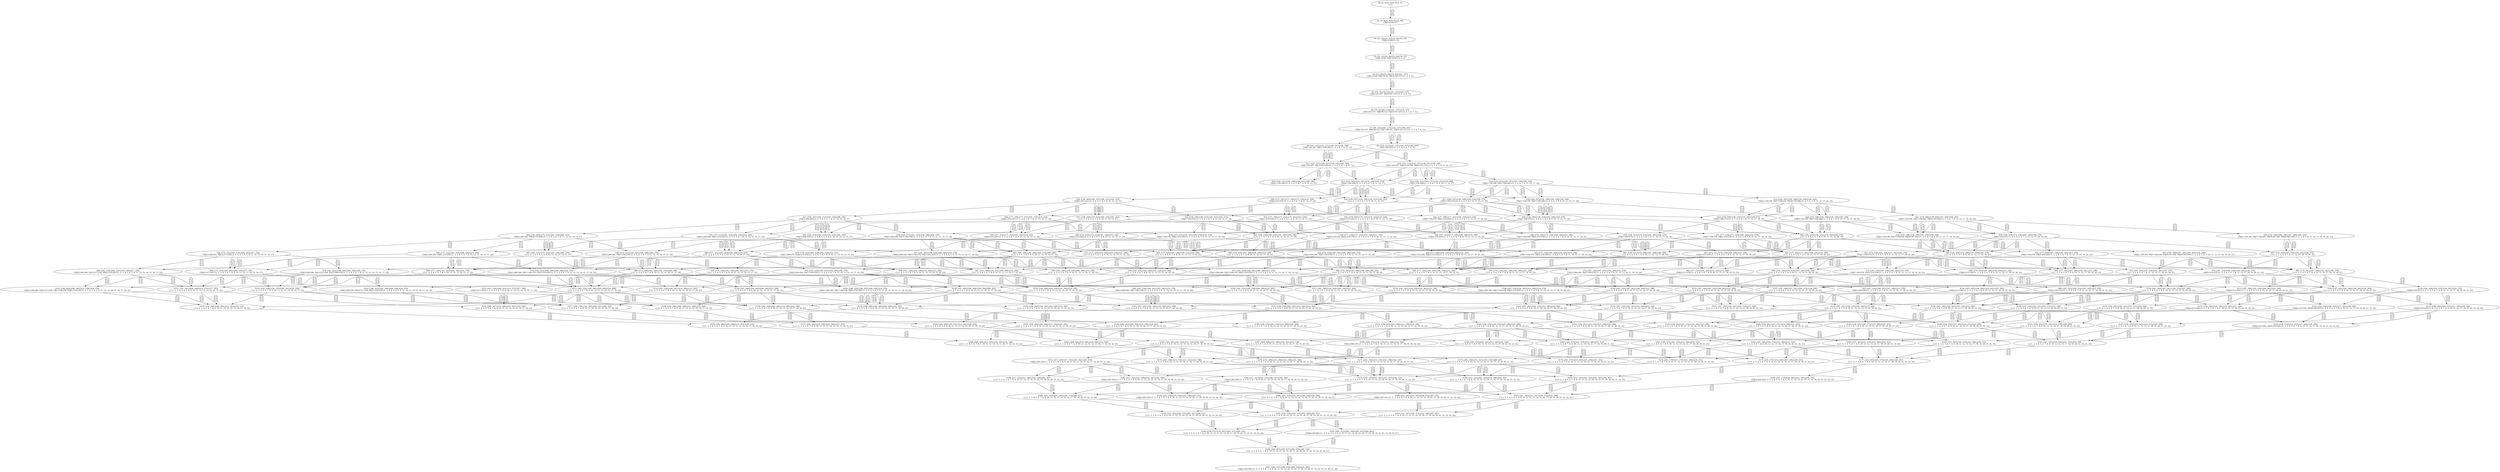 digraph {
	S0[label="S0: [0, 0] [0, 0] [0, 0] [0, 0] \n{}{}"];
	S1[label="S1: [0, 0] [0, 0] [0, 0] [32, 40] \n{T0J0:32-40}{1}"];
	S2[label="S2: [32, 32] [32, 32] [32, 40] [55, 69] \n{T0J1:55-69}{1, 2}"];
	S3[label="S3: [32, 32] [32, 40] [55, 69] [74, 93] \n{T0J1:55-69, T0J2:74-93}{1, 2, 3}"];
	S4[label="S4: [32, 40] [55, 69] [74, 93] [101, 127] \n{T0J1:55-69, T0J2:74-93, T0J10:101-127}{1, 2, 3, 11}"];
	S5[label="S5: [74, 74] [74, 93] [101, 127] [125, 157] \n{T0J3:125-157, T0J10:101-127}{1, 2, 3, 4, 11}"];
	S6[label="S6: [74, 93] [98, 123] [101, 127] [125, 157] \n{T0J3:125-157, T0J6:98-123, T0J10:101-127}{1, 2, 3, 4, 7, 11}"];
	S7[label="S7: [98, 123] [101, 127] [125, 157] [149, 187] \n{T0J3:125-157, T0J6:98-123, T0J7:149-187, T0J10:101-127}{1, 2, 3, 4, 7, 8, 11}"];
	S8[label="S8: [101, 127] [125, 157] [149, 187] [158, 199] \n{T0J7:149-187, T0J11:158-199}{1, 2, 3, 4, 7, 8, 11, 12}"];
	S9[label="S9: [125, 127] [125, 127] [149, 187] [160, 193] \n{T0J7:149-187}{1, 2, 3, 4, 5, 6, 7, 8, 11}"];
	S10[label="S10: [121, 153] [125, 157] [149, 187] [158, 199] \n{T0J7:149-187, T0J11:158-199, T0J16:121-153}{1, 2, 3, 4, 7, 8, 11, 12, 17}"];
	S11[label="S11: [125, 157] [149, 187] [158, 193] [160, 199] \n{T0J7:149-187, T0J11:158-199}{1, 2, 3, 4, 5, 6, 7, 8, 11, 12}"];
	S12[label="S12: [125, 157] [149, 187] [158, 199] [194, 245] \n{T0J11:158-199, T0J17:194-245}{1, 2, 3, 4, 7, 8, 11, 12, 17, 18}"];
	S13[label="S13: [125, 183] [149, 187] [158, 199] [160, 219] \n{T0J11:158-199}{1, 2, 3, 4, 5, 6, 7, 8, 11, 12, 17}"];
	S14[label="S14: [149, 153] [149, 157] [156, 185] [158, 199] \n{T0J11:158-199}{1, 2, 3, 4, 7, 8, 9, 10, 11, 12, 17}"];
	S15[label="S15: [149, 187] [150, 188] [158, 199] [194, 245] \n{T0J11:158-199, T0J17:194-245, T0J18:150-188}{1, 2, 3, 4, 7, 8, 11, 12, 17, 18, 19}"];
	S16[label="S16: [149, 157] [156, 189] [158, 193] [160, 199] \n{T0J11:158-199}{1, 2, 3, 4, 5, 6, 7, 8, 9, 10, 11, 12}"];
	S17[label="S17: [149, 187] [158, 199] [160, 223] [194, 275] \n{T0J17:194-275}{1, 2, 3, 4, 5, 6, 7, 8, 11, 12, 17, 18}"];
	S18[label="S18: [149, 187] [156, 188] [158, 199] [194, 248] \n{T0J11:158-199, T0J17:194-248}{1, 2, 3, 4, 7, 8, 9, 10, 11, 12, 17, 18}"];
	S19[label="S19: [158, 183] [158, 187] [160, 212] [181, 219] \n{T0J12:181-212}{1, 2, 3, 4, 5, 6, 7, 8, 11, 12, 13, 17}"];
	S20[label="S20: [177, 187] [177, 199] [177, 219] [214, 229] \n{T0J21:214-229}{1, 2, 3, 4, 5, 6, 7, 8, 11, 12, 17, 22}"];
	S21[label="S21: [150, 188] [158, 199] [187, 204] [194, 245] \n{T0J11:158-199, T0J17:194-245, T0J19:187-204}{1, 2, 3, 4, 7, 8, 11, 12, 17, 18, 19, 20}"];
	S22[label="S22: [149, 187] [156, 199] [158, 215] [160, 223] \n{}{1, 2, 3, 4, 5, 6, 7, 8, 9, 10, 11, 12, 17}"];
	S23[label="S23: [150, 199] [158, 218] [174, 245] [194, 275] \n{T0J17:194-275}{1, 2, 3, 4, 5, 6, 7, 8, 11, 12, 17, 18, 19}"];
	S24[label="S24: [150, 188] [156, 188] [158, 199] [194, 248] \n{T0J11:158-199, T0J17:194-248}{1, 2, 3, 4, 7, 8, 9, 10, 11, 12, 17, 18, 19}"];
	S25[label="S25: [158, 199] [160, 215] [181, 223] [194, 275] \n{T0J17:194-275}{1, 2, 3, 4, 5, 6, 7, 8, 11, 12, 13, 17, 18}"];
	S26[label="S26: [177, 199] [177, 223] [194, 229] [214, 278] \n{T0J17:194-278, T0J21:214-229}{1, 2, 3, 4, 5, 6, 7, 8, 11, 12, 17, 18, 22}"];
	S27[label="S27: [158, 187] [160, 212] [181, 219] [206, 243] \n{T0J13:206-243}{1, 2, 3, 4, 5, 6, 7, 8, 11, 12, 13, 14, 17}"];
	S28[label="S28: [177, 199] [177, 215] [181, 219] [214, 229] \n{T0J21:214-229}{1, 2, 3, 4, 5, 6, 7, 8, 11, 12, 13, 17, 22}"];
	S29[label="S29: [158, 199] [184, 199] [187, 204] [194, 245] \n{T0J11:158-199, T0J17:194-245, T0J19:187-204, T0J20:184-199}{1, 2, 3, 4, 7, 8, 11, 12, 17, 18, 19, 20, 21}"];
	S30[label="S30: [156, 199] [158, 219] [160, 248] [194, 279] \n{T0J17:194-279}{1, 2, 3, 4, 5, 6, 7, 8, 9, 10, 11, 12, 17, 18}"];
	S31[label="S31: [158, 199] [158, 215] [160, 216] [181, 223] \n{}{1, 2, 3, 4, 5, 6, 7, 8, 9, 10, 11, 12, 13, 17}"];
	S32[label="S32: [177, 199] [177, 219] [177, 223] [214, 229] \n{T0J21:214-229}{1, 2, 3, 4, 5, 6, 7, 8, 9, 10, 11, 12, 17, 22}"];
	S33[label="S33: [158, 218] [174, 234] [187, 245] [194, 275] \n{T0J17:194-275}{1, 2, 3, 4, 5, 6, 7, 8, 11, 12, 17, 18, 19, 20}"];
	S34[label="S34: [156, 188] [158, 199] [187, 204] [194, 248] \n{T0J11:158-199, T0J17:194-248, T0J19:187-204}{1, 2, 3, 4, 7, 8, 9, 10, 11, 12, 17, 18, 19, 20}"];
	S35[label="S35: [174, 199] [174, 215] [174, 223] [215, 234] \n{T0J22:215-234}{1, 2, 3, 4, 5, 6, 7, 8, 9, 10, 11, 12, 17, 23}"];
	S36[label="S36: [158, 215] [174, 218] [181, 245] [194, 275] \n{T0J17:194-275}{1, 2, 3, 4, 5, 6, 7, 8, 11, 12, 13, 17, 18, 19}"];
	S37[label="S37: [177, 218] [177, 229] [194, 245] [214, 278] \n{T0J17:194-278, T0J21:214-229}{1, 2, 3, 4, 5, 6, 7, 8, 11, 12, 17, 18, 19, 22}"];
	S38[label="S38: [160, 215] [181, 223] [194, 246] [206, 278] \n{T0J13:206-246, T0J17:194-278}{1, 2, 3, 4, 5, 6, 7, 8, 11, 12, 13, 14, 17, 18}"];
	S39[label="S39: [177, 215] [181, 223] [194, 229] [214, 278] \n{T0J17:194-278, T0J21:214-229}{1, 2, 3, 4, 5, 6, 7, 8, 11, 12, 13, 17, 18, 22}"];
	S40[label="S40: [160, 204] [172, 212] [181, 219] [206, 243] \n{T0J13:206-243, T0J14:172-204}{1, 2, 3, 4, 5, 6, 7, 8, 11, 12, 13, 14, 15, 17}"];
	S41[label="S41: [177, 215] [181, 219] [206, 229] [214, 246] \n{T0J13:206-246, T0J21:214-229}{1, 2, 3, 4, 5, 6, 7, 8, 11, 12, 13, 14, 17, 22}"];
	S42[label="S42: [156, 219] [158, 231] [174, 248] [194, 279] \n{}{1, 2, 3, 4, 5, 6, 7, 8, 9, 10, 11, 12, 17, 18, 19}"];
	S43[label="S43: [158, 219] [160, 228] [181, 248] [194, 290] \n{}{1, 2, 3, 4, 5, 6, 7, 8, 9, 10, 11, 12, 13, 17, 18}"];
	S44[label="S44: [177, 223] [177, 229] [194, 248] [214, 290] \n{T0J21:214-229}{1, 2, 3, 4, 5, 6, 7, 8, 9, 10, 11, 12, 17, 18, 22}"];
	S45[label="S45: [158, 215] [160, 219] [181, 223] [206, 259] \n{T0J13:206-259}{1, 2, 3, 4, 5, 6, 7, 8, 9, 10, 11, 12, 13, 14, 17}"];
	S46[label="S46: [177, 219] [177, 223] [181, 229] [214, 231] \n{T0J21:214-229}{1, 2, 3, 4, 5, 6, 7, 8, 9, 10, 11, 12, 13, 17, 22}"];
	S47[label="S47: [174, 229] [187, 234] [192, 245] [194, 275] \n{}{1, 2, 3, 4, 5, 6, 7, 8, 11, 12, 17, 18, 19, 20, 21}"];
	S48[label="S48: [174, 219] [174, 234] [194, 248] [215, 290] \n{T0J17:194-290, T0J22:215-234}{1, 2, 3, 4, 5, 6, 7, 8, 9, 10, 11, 12, 17, 18, 23}"];
	S49[label="S49: [174, 215] [174, 223] [181, 228] [215, 234] \n{T0J22:215-234}{1, 2, 3, 4, 5, 6, 7, 8, 9, 10, 11, 12, 13, 17, 23}"];
	S50[label="S50: [177, 219] [177, 223] [214, 229] [215, 234] \n{T0J21:214-229, T0J22:215-234}{1, 2, 3, 4, 5, 6, 7, 8, 9, 10, 11, 12, 17, 22, 23}"];
	S51[label="S51: [174, 218] [181, 234] [187, 245] [194, 275] \n{T0J17:194-275}{1, 2, 3, 4, 5, 6, 7, 8, 11, 12, 13, 17, 18, 19, 20}"];
	S52[label="S52: [177, 229] [187, 234] [194, 245] [214, 278] \n{T0J17:194-278, T0J21:214-229}{1, 2, 3, 4, 5, 6, 7, 8, 11, 12, 17, 18, 19, 20, 22}"];
	S53[label="S53: [158, 199] [187, 199] [190, 204] [194, 248] \n{T0J11:158-199, T0J17:194-248, T0J19:187-204, T0J20:190-199}{1, 2, 3, 4, 7, 8, 9, 10, 11, 12, 17, 18, 19, 20, 21}"];
	S54[label="S54: [174, 218] [181, 245] [194, 246] [206, 278] \n{T0J13:206-246, T0J17:194-278}{1, 2, 3, 4, 5, 6, 7, 8, 11, 12, 13, 14, 17, 18, 19}"];
	S55[label="S55: [177, 218] [181, 229] [194, 245] [214, 278] \n{T0J17:194-278, T0J21:214-229}{1, 2, 3, 4, 5, 6, 7, 8, 11, 12, 13, 17, 18, 19, 22}"];
	S56[label="S56: [172, 212] [181, 223] [194, 246] [206, 278] \n{T0J13:206-246, T0J17:194-278}{1, 2, 3, 4, 5, 6, 7, 8, 11, 12, 13, 14, 15, 17, 18}"];
	S57[label="S57: [181, 223] [194, 229] [206, 246] [214, 278] \n{T0J13:206-246, T0J17:194-278, T0J21:214-229}{1, 2, 3, 4, 5, 6, 7, 8, 11, 12, 13, 14, 17, 18, 22}"];
	S58[label="S58: [172, 212] [181, 219] [206, 243] [217, 258] \n{T0J13:206-243, T0J15:217-258}{1, 2, 3, 4, 5, 6, 7, 8, 11, 12, 13, 14, 15, 16, 17}"];
	S59[label="S59: [177, 212] [181, 219] [206, 229] [214, 246] \n{T0J13:206-246, T0J21:214-229}{1, 2, 3, 4, 5, 6, 7, 8, 11, 12, 13, 14, 15, 17, 22}"];
	S60[label="S60: [158, 234] [174, 246] [187, 250] [194, 279] \n{}{1, 2, 3, 4, 5, 6, 7, 8, 9, 10, 11, 12, 17, 18, 19, 20}"];
	S61[label="S61: [158, 231] [174, 248] [181, 248] [194, 290] \n{}{1, 2, 3, 4, 5, 6, 7, 8, 9, 10, 11, 12, 13, 17, 18, 19}"];
	S62[label="S62: [177, 229] [177, 245] [194, 250] [214, 290] \n{}{1, 2, 3, 4, 5, 6, 7, 8, 9, 10, 11, 12, 17, 18, 19, 22}"];
	S63[label="S63: [160, 228] [181, 248] [194, 279] [206, 290] \n{}{1, 2, 3, 4, 5, 6, 7, 8, 9, 10, 11, 12, 13, 14, 17, 18}"];
	S64[label="S64: [177, 229] [181, 248] [194, 252] [214, 290] \n{}{1, 2, 3, 4, 5, 6, 7, 8, 9, 10, 11, 12, 13, 17, 18, 22}"];
	S65[label="S65: [160, 219] [172, 223] [181, 236] [206, 259] \n{}{1, 2, 3, 4, 5, 6, 7, 8, 9, 10, 11, 12, 13, 14, 15, 17}"];
	S66[label="S66: [177, 223] [181, 229] [206, 246] [214, 279] \n{}{1, 2, 3, 4, 5, 6, 7, 8, 9, 10, 11, 12, 13, 14, 17, 22}"];
	S67[label="S67: [174, 231] [174, 234] [194, 248] [215, 290] \n{T0J22:215-234}{1, 2, 3, 4, 5, 6, 7, 8, 9, 10, 11, 12, 17, 18, 19, 23}"];
	S68[label="S68: [174, 234] [181, 248] [194, 248] [215, 290] \n{}{1, 2, 3, 4, 5, 6, 7, 8, 9, 10, 11, 12, 13, 17, 18, 23}"];
	S69[label="S69: [177, 229] [194, 234] [214, 248] [215, 290] \n{T0J21:214-229, T0J22:215-234}{1, 2, 3, 4, 5, 6, 7, 8, 9, 10, 11, 12, 17, 18, 22, 23}"];
	S70[label="S70: [174, 223] [181, 228] [206, 234] [215, 275] \n{T0J13:206-275, T0J22:215-234}{1, 2, 3, 4, 5, 6, 7, 8, 9, 10, 11, 12, 13, 14, 17, 23}"];
	S71[label="S71: [177, 223] [181, 229] [214, 234] [215, 248] \n{}{1, 2, 3, 4, 5, 6, 7, 8, 9, 10, 11, 12, 13, 17, 22, 23}"];
	S72[label="S72: [181, 229] [187, 234] [194, 245] [197, 275] \n{}{1, 2, 3, 4, 5, 6, 7, 8, 11, 12, 13, 17, 18, 19, 20, 21}"];
	S73[label="S73: [187, 233] [192, 234] [194, 245] [214, 278] \n{T0J21:214-233}{1, 2, 3, 4, 5, 6, 7, 8, 11, 12, 17, 18, 19, 20, 21, 22}"];
	S74[label="S74: [181, 234] [187, 245] [194, 246] [212, 278] \n{T0J13:206-246, T0J17:194-278}{1, 2, 3, 4, 5, 6, 7, 8, 11, 12, 13, 14, 17, 18, 19, 20}"];
	S75[label="S75: [181, 229] [187, 234] [194, 245] [214, 278] \n{T0J17:194-278, T0J21:214-229}{1, 2, 3, 4, 5, 6, 7, 8, 11, 12, 13, 17, 18, 19, 20, 22}"];
	S76[label="S76: [181, 218] [188, 245] [194, 246] [206, 278] \n{T0J13:206-246, T0J17:194-278}{1, 2, 3, 4, 5, 6, 7, 8, 11, 12, 13, 14, 15, 17, 18, 19}"];
	S77[label="S77: [181, 229] [194, 245] [206, 246] [214, 278] \n{T0J13:206-246, T0J17:194-278, T0J21:214-229}{1, 2, 3, 4, 5, 6, 7, 8, 11, 12, 13, 14, 17, 18, 19, 22}"];
	S78[label="S78: [181, 223] [194, 246] [206, 258] [229, 278] \n{T0J13:206-246, T0J15:217-258, T0J17:194-278}{1, 2, 3, 4, 5, 6, 7, 8, 11, 12, 13, 14, 15, 16, 17, 18}"];
	S79[label="S79: [181, 223] [194, 229] [206, 246] [214, 278] \n{T0J13:206-246, T0J17:194-278, T0J21:214-229}{1, 2, 3, 4, 5, 6, 7, 8, 11, 12, 13, 14, 15, 17, 18, 22}"];
	S80[label="S80: [181, 219] [206, 229] [214, 246] [217, 258] \n{T0J13:206-246, T0J15:217-258, T0J21:214-229}{1, 2, 3, 4, 5, 6, 7, 8, 11, 12, 13, 14, 15, 16, 17, 22}"];
	S81[label="S81: [174, 241] [187, 246] [192, 261] [194, 279] \n{}{1, 2, 3, 4, 5, 6, 7, 8, 9, 10, 11, 12, 17, 18, 19, 20, 21}"];
	S82[label="S82: [174, 246] [181, 250] [187, 263] [194, 290] \n{}{1, 2, 3, 4, 5, 6, 7, 8, 9, 10, 11, 12, 13, 17, 18, 19, 20}"];
	S83[label="S83: [177, 245] [187, 246] [194, 261] [214, 290] \n{}{1, 2, 3, 4, 5, 6, 7, 8, 9, 10, 11, 12, 17, 18, 19, 20, 22}"];
	S84[label="S84: [174, 248] [181, 248] [194, 290] [206, 291] \n{}{1, 2, 3, 4, 5, 6, 7, 8, 9, 10, 11, 12, 13, 14, 17, 18, 19}"];
	S85[label="S85: [177, 245] [181, 250] [194, 258] [214, 290] \n{}{1, 2, 3, 4, 5, 6, 7, 8, 9, 10, 11, 12, 13, 17, 18, 19, 22}"];
	S86[label="S86: [172, 246] [181, 248] [194, 279] [206, 290] \n{}{1, 2, 3, 4, 5, 6, 7, 8, 9, 10, 11, 12, 13, 14, 15, 17, 18}"];
	S87[label="S87: [181, 248] [194, 252] [206, 289] [214, 290] \n{}{1, 2, 3, 4, 5, 6, 7, 8, 9, 10, 11, 12, 13, 14, 17, 18, 22}"];
	S88[label="S88: [172, 223] [181, 243] [206, 259] [217, 291] \n{T0J15:217-291}{1, 2, 3, 4, 5, 6, 7, 8, 9, 10, 11, 12, 13, 14, 15, 16, 17}"];
	S89[label="S89: [177, 229] [181, 241] [206, 246] [214, 279] \n{}{1, 2, 3, 4, 5, 6, 7, 8, 9, 10, 11, 12, 13, 14, 15, 17, 22}"];
	S90[label="S90: [174, 234] [187, 246] [194, 250] [215, 290] \n{T0J22:215-234}{1, 2, 3, 4, 5, 6, 7, 8, 9, 10, 11, 12, 17, 18, 19, 20, 23}"];
	S91[label="S91: [174, 234] [181, 248] [194, 260] [215, 290] \n{}{1, 2, 3, 4, 5, 6, 7, 8, 9, 10, 11, 12, 13, 17, 18, 19, 23}"];
	S92[label="S92: [177, 234] [194, 245] [214, 250] [215, 290] \n{T0J22:215-234}{1, 2, 3, 4, 5, 6, 7, 8, 9, 10, 11, 12, 17, 18, 19, 22, 23}"];
	S93[label="S93: [181, 248] [194, 248] [206, 290] [215, 294] \n{}{1, 2, 3, 4, 5, 6, 7, 8, 9, 10, 11, 12, 13, 14, 17, 18, 23}"];
	S94[label="S94: [181, 234] [194, 248] [214, 258] [215, 290] \n{}{1, 2, 3, 4, 5, 6, 7, 8, 9, 10, 11, 12, 13, 17, 18, 22, 23}"];
	S95[label="S95: [174, 228] [181, 234] [206, 241] [215, 275] \n{}{1, 2, 3, 4, 5, 6, 7, 8, 9, 10, 11, 12, 13, 14, 15, 17, 23}"];
	S96[label="S96: [181, 229] [206, 234] [214, 248] [215, 283] \n{}{1, 2, 3, 4, 5, 6, 7, 8, 9, 10, 11, 12, 13, 14, 17, 22, 23}"];
	S97[label="S97: [187, 234] [194, 245] [197, 246] [215, 278] \n{T0J13:206-246}{1, 2, 3, 4, 5, 6, 7, 8, 11, 12, 13, 14, 17, 18, 19, 20, 21}"];
	S98[label="S98: [187, 233] [194, 234] [197, 245] [215, 278] \n{T0J21:214-233}{1, 2, 3, 4, 5, 6, 7, 8, 11, 12, 13, 17, 18, 19, 20, 21, 22}"];
	S99[label="S99: [187, 234] [194, 245] [195, 246] [212, 278] \n{T0J13:206-246, T0J17:194-278}{1, 2, 3, 4, 5, 6, 7, 8, 11, 12, 13, 14, 15, 17, 18, 19, 20}"];
	S100[label="S100: [187, 234] [194, 245] [212, 246] [218, 278] \n{T0J13:206-246, T0J17:194-278, T0J21:214-229}{1, 2, 3, 4, 5, 6, 7, 8, 11, 12, 13, 14, 17, 18, 19, 20, 22}"];
	S101[label="S101: [188, 245] [194, 246] [206, 258] [229, 278] \n{T0J13:206-246, T0J15:217-258, T0J17:194-278}{1, 2, 3, 4, 5, 6, 7, 8, 11, 12, 13, 14, 15, 16, 17, 18, 19}"];
	S102[label="S102: [188, 229] [194, 245] [206, 246] [214, 278] \n{T0J13:206-246, T0J17:194-278, T0J21:214-229}{1, 2, 3, 4, 5, 6, 7, 8, 11, 12, 13, 14, 15, 17, 18, 19, 22}"];
	S103[label="S103: [194, 229] [206, 246] [214, 258] [229, 278] \n{T0J13:206-246, T0J15:217-258, T0J17:194-278, T0J21:214-229}{1, 2, 3, 4, 5, 6, 7, 8, 11, 12, 13, 14, 15, 16, 17, 18, 22}"];
	S104[label="S104: [181, 246] [187, 261] [194, 270] [197, 290] \n{}{1, 2, 3, 4, 5, 6, 7, 8, 9, 10, 11, 12, 13, 17, 18, 19, 20, 21}"];
	S105[label="S105: [187, 245] [192, 246] [194, 265] [214, 290] \n{}{1, 2, 3, 4, 5, 6, 7, 8, 9, 10, 11, 12, 17, 18, 19, 20, 21, 22}"];
	S106[label="S106: [181, 250] [187, 263] [194, 290] [212, 306] \n{}{1, 2, 3, 4, 5, 6, 7, 8, 9, 10, 11, 12, 13, 14, 17, 18, 19, 20}"];
	S107[label="S107: [181, 246] [187, 261] [194, 274] [214, 290] \n{}{1, 2, 3, 4, 5, 6, 7, 8, 9, 10, 11, 12, 13, 17, 18, 19, 20, 22}"];
	S108[label="S108: [181, 248] [188, 266] [194, 290] [206, 291] \n{}{1, 2, 3, 4, 5, 6, 7, 8, 9, 10, 11, 12, 13, 14, 15, 17, 18, 19}"];
	S109[label="S109: [181, 250] [194, 258] [206, 290] [214, 305] \n{}{1, 2, 3, 4, 5, 6, 7, 8, 9, 10, 11, 12, 13, 14, 17, 18, 19, 22}"];
	S110[label="S110: [181, 248] [194, 279] [206, 291] [229, 318] \n{}{1, 2, 3, 4, 5, 6, 7, 8, 9, 10, 11, 12, 13, 14, 15, 16, 17, 18}"];
	S111[label="S111: [181, 252] [194, 266] [206, 289] [214, 290] \n{}{1, 2, 3, 4, 5, 6, 7, 8, 9, 10, 11, 12, 13, 14, 15, 17, 18, 22}"];
	S112[label="S112: [181, 241] [206, 246] [214, 279] [217, 301] \n{}{1, 2, 3, 4, 5, 6, 7, 8, 9, 10, 11, 12, 13, 14, 15, 16, 17, 22}"];
	S113[label="S113: [187, 246] [192, 250] [194, 261] [215, 290] \n{T0J22:215-250}{1, 2, 3, 4, 5, 6, 7, 8, 9, 10, 11, 12, 17, 18, 19, 20, 21, 23}"];
	S114[label="S114: [194, 246] [194, 255] [194, 261] [239, 279] \n{T0J24:239-255}{1, 2, 3, 4, 5, 6, 7, 8, 9, 10, 11, 12, 17, 18, 19, 20, 21, 25}"];
	S115[label="S115: [181, 246] [187, 250] [194, 263] [215, 290] \n{}{1, 2, 3, 4, 5, 6, 7, 8, 9, 10, 11, 12, 13, 17, 18, 19, 20, 23}"];
	S116[label="S116: [187, 245] [194, 246] [214, 261] [215, 290] \n{T0J22:215-234}{1, 2, 3, 4, 5, 6, 7, 8, 9, 10, 11, 12, 17, 18, 19, 20, 22, 23}"];
	S117[label="S117: [181, 248] [194, 260] [206, 290] [215, 294] \n{}{1, 2, 3, 4, 5, 6, 7, 8, 9, 10, 11, 12, 13, 14, 17, 18, 19, 23}"];
	S118[label="S118: [181, 245] [194, 250] [214, 263] [215, 290] \n{}{1, 2, 3, 4, 5, 6, 7, 8, 9, 10, 11, 12, 13, 17, 18, 19, 22, 23}"];
	S119[label="S119: [181, 248] [194, 266] [206, 290] [215, 294] \n{}{1, 2, 3, 4, 5, 6, 7, 8, 9, 10, 11, 12, 13, 14, 15, 17, 18, 23}"];
	S120[label="S120: [194, 248] [206, 258] [214, 290] [218, 294] \n{}{1, 2, 3, 4, 5, 6, 7, 8, 9, 10, 11, 12, 13, 14, 17, 18, 22, 23}"];
	S121[label="S121: [181, 234] [206, 243] [215, 275] [217, 300] \n{T0J15:217-300}{1, 2, 3, 4, 5, 6, 7, 8, 9, 10, 11, 12, 13, 14, 15, 16, 17, 23}"];
	S122[label="S122: [181, 234] [206, 247] [214, 248] [215, 283] \n{}{1, 2, 3, 4, 5, 6, 7, 8, 9, 10, 11, 12, 13, 14, 15, 17, 22, 23}"];
	S123[label="S123: [187, 261] [194, 270] [197, 290] [215, 306] \n{}{1, 2, 3, 4, 5, 6, 7, 8, 9, 10, 11, 12, 13, 14, 17, 18, 19, 20, 21}"];
	S124[label="S124: [187, 246] [194, 265] [197, 274] [214, 290] \n{}{1, 2, 3, 4, 5, 6, 7, 8, 9, 10, 11, 12, 13, 17, 18, 19, 20, 21, 22}"];
	S125[label="S125: [187, 263] [194, 268] [195, 290] [212, 306] \n{}{1, 2, 3, 4, 5, 6, 7, 8, 9, 10, 11, 12, 13, 14, 15, 17, 18, 19, 20}"];
	S126[label="S126: [187, 261] [194, 274] [212, 290] [218, 306] \n{}{1, 2, 3, 4, 5, 6, 7, 8, 9, 10, 11, 12, 13, 14, 17, 18, 19, 20, 22}"];
	S127[label="S127: [188, 279] [194, 290] [206, 291] [229, 320] \n{}{1, 2, 3, 4, 5, 6, 7, 8, 9, 10, 11, 12, 13, 14, 15, 16, 17, 18, 19}"];
	S128[label="S128: [188, 258] [194, 268] [206, 290] [214, 305] \n{}{1, 2, 3, 4, 5, 6, 7, 8, 9, 10, 11, 12, 13, 14, 15, 17, 18, 19, 22}"];
	S129[label="S129: [194, 266] [206, 289] [214, 301] [229, 333] \n{}{1, 2, 3, 4, 5, 6, 7, 8, 9, 10, 11, 12, 13, 14, 15, 16, 17, 18, 22}"];
	S130[label="S130: [187, 250] [194, 261] [197, 275] [215, 290] \n{}{1, 2, 3, 4, 5, 6, 7, 8, 9, 10, 11, 12, 13, 17, 18, 19, 20, 21, 23}"];
	S131[label="S131: [194, 255] [194, 261] [197, 275] [239, 290] \n{}{1, 2, 3, 4, 5, 6, 7, 8, 9, 10, 11, 12, 13, 17, 18, 19, 20, 21, 25}"];
	S132[label="S132: [192, 246] [194, 250] [214, 265] [221, 290] \n{T0J22:215-250}{1, 2, 3, 4, 5, 6, 7, 8, 9, 10, 11, 12, 17, 18, 19, 20, 21, 22, 23}"];
	S133[label="S133: [194, 246] [194, 255] [214, 265] [239, 290] \n{T0J24:239-255}{1, 2, 3, 4, 5, 6, 7, 8, 9, 10, 11, 12, 17, 18, 19, 20, 21, 22, 25}"];
	S134[label="S134: [187, 250] [194, 263] [212, 290] [219, 306] \n{}{1, 2, 3, 4, 5, 6, 7, 8, 9, 10, 11, 12, 13, 14, 17, 18, 19, 20, 23}"];
	S135[label="S135: [187, 246] [194, 261] [214, 274] [215, 290] \n{}{1, 2, 3, 4, 5, 6, 7, 8, 9, 10, 11, 12, 13, 17, 18, 19, 20, 22, 23}"];
	S136[label="S136: [188, 260] [194, 266] [206, 290] [215, 294] \n{}{1, 2, 3, 4, 5, 6, 7, 8, 9, 10, 11, 12, 13, 14, 15, 17, 18, 19, 23}"];
	S137[label="S137: [194, 250] [206, 263] [214, 290] [218, 305] \n{}{1, 2, 3, 4, 5, 6, 7, 8, 9, 10, 11, 12, 13, 14, 17, 18, 19, 22, 23}"];
	S138[label="S138: [194, 266] [206, 290] [215, 300] [229, 326] \n{}{1, 2, 3, 4, 5, 6, 7, 8, 9, 10, 11, 12, 13, 14, 15, 16, 17, 18, 23}"];
	S139[label="S139: [194, 258] [206, 266] [214, 290] [218, 294] \n{}{1, 2, 3, 4, 5, 6, 7, 8, 9, 10, 11, 12, 13, 14, 15, 17, 18, 22, 23}"];
	S140[label="S140: [206, 247] [214, 248] [215, 283] [218, 306] \n{}{1, 2, 3, 4, 5, 6, 7, 8, 9, 10, 11, 12, 13, 14, 15, 16, 17, 22, 23}"];
	S141[label="S141: [194, 250] [194, 255] [215, 261] [239, 290] \n{T0J22:215-250, T0J24:239-255}{1, 2, 3, 4, 5, 6, 7, 8, 9, 10, 11, 12, 17, 18, 19, 20, 21, 23, 25}"];
	S142[label="S142: [194, 270] [195, 279] [201, 290] [215, 306] \n{}{1, 2, 3, 4, 5, 6, 7, 8, 9, 10, 11, 12, 13, 14, 15, 17, 18, 19, 20, 21}"];
	S143[label="S143: [194, 265] [197, 274] [214, 290] [221, 306] \n{}{1, 2, 3, 4, 5, 6, 7, 8, 9, 10, 11, 12, 13, 14, 17, 18, 19, 20, 21, 22}"];
	S144[label="S144: [194, 261] [197, 275] [215, 290] [221, 310] \n{}{1, 2, 3, 4, 5, 6, 7, 8, 9, 10, 11, 12, 13, 14, 17, 18, 19, 20, 21, 23}"];
	S145[label="S145: [194, 261] [197, 275] [215, 290] [239, 315] \n{}{1, 2, 3, 4, 5, 6, 7, 8, 9, 10, 11, 12, 13, 14, 17, 18, 19, 20, 21, 25}"];
	S146[label="S146: [194, 250] [197, 265] [214, 275] [221, 290] \n{}{1, 2, 3, 4, 5, 6, 7, 8, 9, 10, 11, 12, 13, 17, 18, 19, 20, 21, 22, 23}"];
	S147[label="S147: [194, 255] [197, 265] [214, 275] [239, 290] \n{}{1, 2, 3, 4, 5, 6, 7, 8, 9, 10, 11, 12, 13, 17, 18, 19, 20, 21, 22, 25}"];
	S148[label="S148: [194, 290] [195, 291] [212, 320] [229, 335] \n{}{1, 2, 3, 4, 5, 6, 7, 8, 9, 10, 11, 12, 13, 14, 15, 16, 17, 18, 19, 20}"];
	S149[label="S149: [194, 274] [201, 279] [212, 290] [218, 306] \n{}{1, 2, 3, 4, 5, 6, 7, 8, 9, 10, 11, 12, 13, 14, 15, 17, 18, 19, 20, 22}"];
	S150[label="S150: [194, 289] [206, 298] [214, 305] [229, 333] \n{}{1, 2, 3, 4, 5, 6, 7, 8, 9, 10, 11, 12, 13, 14, 15, 16, 17, 18, 19, 22}"];
	S151[label="S151: [194, 255] [197, 261] [215, 279] [239, 290] \n{}{1, 2, 3, 4, 5, 6, 7, 8, 9, 10, 11, 12, 13, 17, 18, 19, 20, 21, 23, 25}"];
	S152[label="S152: [194, 250] [214, 255] [221, 265] [239, 290] \n{T0J22:215-250, T0J24:239-255}{1, 2, 3, 4, 5, 6, 7, 8, 9, 10, 11, 12, 17, 18, 19, 20, 21, 22, 23, 25}"];
	S153[label="S153: [194, 263] [201, 268] [212, 290] [219, 306] \n{}{1, 2, 3, 4, 5, 6, 7, 8, 9, 10, 11, 12, 13, 14, 15, 17, 18, 19, 20, 23}"];
	S154[label="S154: [194, 261] [214, 274] [215, 290] [232, 306] \n{}{1, 2, 3, 4, 5, 6, 7, 8, 9, 10, 11, 12, 13, 14, 17, 18, 19, 20, 22, 23}"];
	S155[label="S155: [194, 290] [206, 298] [215, 300] [229, 332] \n{}{1, 2, 3, 4, 5, 6, 7, 8, 9, 10, 11, 12, 13, 14, 15, 16, 17, 18, 19, 23}"];
	S156[label="S156: [206, 263] [208, 268] [214, 290] [218, 305] \n{}{1, 2, 3, 4, 5, 6, 7, 8, 9, 10, 11, 12, 13, 14, 15, 17, 18, 19, 22, 23}"];
	S157[label="S157: [206, 266] [214, 290] [218, 306] [251, 339] \n{}{1, 2, 3, 4, 5, 6, 7, 8, 9, 10, 11, 12, 13, 14, 15, 16, 17, 18, 22, 23}"];
	S158[label="S158: [195, 291] [201, 320] [215, 333] [229, 342] \n{}{1, 2, 3, 4, 5, 6, 7, 8, 9, 10, 11, 12, 13, 14, 15, 16, 17, 18, 19, 20, 21}"];
	S159[label="S159: [195, 274] [201, 283] [214, 290] [221, 306] \n{}{1, 2, 3, 4, 5, 6, 7, 8, 9, 10, 11, 12, 13, 14, 15, 17, 18, 19, 20, 21, 22}"];
	S160[label="S160: [195, 275] [201, 279] [215, 290] [221, 310] \n{}{1, 2, 3, 4, 5, 6, 7, 8, 9, 10, 11, 12, 13, 14, 15, 17, 18, 19, 20, 21, 23}"];
	S161[label="S161: [195, 275] [201, 279] [215, 290] [239, 315] \n{}{1, 2, 3, 4, 5, 6, 7, 8, 9, 10, 11, 12, 13, 14, 15, 17, 18, 19, 20, 21, 25}"];
	S162[label="S162: [197, 265] [214, 275] [221, 290] [231, 310] \n{}{1, 2, 3, 4, 5, 6, 7, 8, 9, 10, 11, 12, 13, 14, 17, 18, 19, 20, 21, 22, 23}"];
	S163[label="S163: [197, 265] [214, 275] [221, 290] [239, 315] \n{}{1, 2, 3, 4, 5, 6, 7, 8, 9, 10, 11, 12, 13, 14, 17, 18, 19, 20, 21, 22, 25}"];
	S164[label="S164: [197, 261] [215, 279] [221, 290] [239, 315] \n{}{1, 2, 3, 4, 5, 6, 7, 8, 9, 10, 11, 12, 13, 14, 17, 18, 19, 20, 21, 23, 25}"];
	S165[label="S165: [197, 255] [214, 265] [221, 279] [239, 290] \n{}{1, 2, 3, 4, 5, 6, 7, 8, 9, 10, 11, 12, 13, 17, 18, 19, 20, 21, 22, 23, 25}"];
	S166[label="S166: [201, 298] [212, 305] [218, 333] [232, 346] \n{}{1, 2, 3, 4, 5, 6, 7, 8, 9, 10, 11, 12, 13, 14, 15, 16, 17, 18, 19, 20, 22}"];
	S167[label="S167: [201, 298] [212, 300] [219, 332] [232, 338] \n{}{1, 2, 3, 4, 5, 6, 7, 8, 9, 10, 11, 12, 13, 14, 15, 16, 17, 18, 19, 20, 23}"];
	S168[label="S168: [208, 274] [214, 279] [215, 290] [232, 306] \n{T0J14:208-279}{1, 2, 3, 4, 5, 6, 7, 8, 9, 10, 11, 12, 13, 14, 15, 17, 18, 19, 20, 22, 23}"];
	S169[label="S169: [208, 290] [214, 298] [218, 306] [251, 339] \n{}{1, 2, 3, 4, 5, 6, 7, 8, 9, 10, 11, 12, 13, 14, 15, 16, 17, 18, 19, 22, 23}"];
	S170[label="S170: [201, 320] [214, 333] [221, 341] [232, 346] \n{}{1, 2, 3, 4, 5, 6, 7, 8, 9, 10, 11, 12, 13, 14, 15, 16, 17, 18, 19, 20, 21, 22}"];
	S171[label="S171: [201, 316] [215, 332] [221, 338] [235, 347] \n{}{1, 2, 3, 4, 5, 6, 7, 8, 9, 10, 11, 12, 13, 14, 15, 16, 17, 18, 19, 20, 21, 23}"];
	S172[label="S172: [217, 320] [217, 333] [229, 342] [285, 350] \n{T0J23:285-350}{1, 2, 3, 4, 5, 6, 7, 8, 9, 10, 11, 12, 13, 14, 15, 16, 17, 18, 19, 20, 21, 24}"];
	S173[label="S173: [201, 320] [215, 321] [229, 333] [240, 347] \n{}{1, 2, 3, 4, 5, 6, 7, 8, 9, 10, 11, 12, 13, 14, 15, 16, 17, 18, 19, 20, 21, 25}"];
	S174[label="S174: [201, 275] [214, 283] [221, 290] [231, 310] \n{}{1, 2, 3, 4, 5, 6, 7, 8, 9, 10, 11, 12, 13, 14, 15, 17, 18, 19, 20, 21, 22, 23}"];
	S175[label="S175: [201, 275] [214, 283] [221, 290] [239, 315] \n{}{1, 2, 3, 4, 5, 6, 7, 8, 9, 10, 11, 12, 13, 14, 15, 17, 18, 19, 20, 21, 22, 25}"];
	S176[label="S176: [201, 279] [215, 279] [221, 290] [239, 315] \n{}{1, 2, 3, 4, 5, 6, 7, 8, 9, 10, 11, 12, 13, 14, 15, 17, 18, 19, 20, 21, 23, 25}"];
	S177[label="S177: [214, 265] [221, 279] [231, 290] [239, 315] \n{}{1, 2, 3, 4, 5, 6, 7, 8, 9, 10, 11, 12, 13, 14, 17, 18, 19, 20, 21, 22, 23, 25}"];
	S178[label="S178: [214, 298] [215, 306] [232, 338] [251, 346] \n{}{1, 2, 3, 4, 5, 6, 7, 8, 9, 10, 11, 12, 13, 14, 15, 16, 17, 18, 19, 20, 22, 23}"];
	S179[label="S179: [214, 333] [221, 341] [231, 347] [238, 372] \n{}{1, 2, 3, 4, 5, 6, 7, 8, 9, 10, 11, 12, 13, 14, 15, 16, 17, 18, 19, 20, 21, 22, 23}"];
	S180[label="S180: [217, 333] [221, 342] [232, 350] [285, 367] \n{}{1, 2, 3, 4, 5, 6, 7, 8, 9, 10, 11, 12, 13, 14, 15, 16, 17, 18, 19, 20, 21, 22, 24}"];
	S181[label="S181: [214, 333] [221, 333] [232, 347] [240, 367] \n{}{1, 2, 3, 4, 5, 6, 7, 8, 9, 10, 11, 12, 13, 14, 15, 16, 17, 18, 19, 20, 21, 22, 25}"];
	S182[label="S182: [217, 332] [221, 338] [235, 347] [285, 350] \n{T0J23:285-350}{1, 2, 3, 4, 5, 6, 7, 8, 9, 10, 11, 12, 13, 14, 15, 16, 17, 18, 19, 20, 21, 23, 24}"];
	S183[label="S183: [215, 321] [221, 332] [235, 338] [242, 351] \n{}{1, 2, 3, 4, 5, 6, 7, 8, 9, 10, 11, 12, 13, 14, 15, 16, 17, 18, 19, 20, 21, 23, 25}"];
	S184[label="S184: [217, 321] [229, 333] [240, 347] [285, 350] \n{T0J23:285-350}{1, 2, 3, 4, 5, 6, 7, 8, 9, 10, 11, 12, 13, 14, 15, 16, 17, 18, 19, 20, 21, 24, 25}"];
	S185[label="S185: [221, 279] [228, 283] [231, 290] [239, 315] \n{T0J14:228-283}{1, 2, 3, 4, 5, 6, 7, 8, 9, 10, 11, 12, 13, 14, 15, 17, 18, 19, 20, 21, 22, 23, 25}"];
	S186[label="S186: [221, 342] [231, 350] [238, 372] [285, 427] \n{}{1, 2, 3, 4, 5, 6, 7, 8, 9, 10, 11, 12, 13, 14, 15, 16, 17, 18, 19, 20, 21, 22, 23, 24}"];
	S187[label="S187: [221, 341] [231, 347] [238, 372] [252, 398] \n{}{1, 2, 3, 4, 5, 6, 7, 8, 9, 10, 11, 12, 13, 14, 15, 16, 17, 18, 19, 20, 21, 22, 23, 25}"];
	S188[label="S188: [221, 341] [231, 347] [238, 372] [287, 431] \n{T0J25:287-431}{1, 2, 3, 4, 5, 6, 7, 8, 9, 10, 11, 12, 13, 14, 15, 16, 17, 18, 19, 20, 21, 22, 23, 26}"];
	S189[label="S189: [221, 333] [232, 347] [240, 362] [285, 368] \n{}{1, 2, 3, 4, 5, 6, 7, 8, 9, 10, 11, 12, 13, 14, 15, 16, 17, 18, 19, 20, 21, 22, 24, 25}"];
	S190[label="S190: [221, 332] [235, 338] [242, 350] [285, 351] \n{T0J23:285-350}{1, 2, 3, 4, 5, 6, 7, 8, 9, 10, 11, 12, 13, 14, 15, 16, 17, 18, 19, 20, 21, 23, 24, 25}"];
	S191[label="S191: [231, 350] [238, 372] [252, 399] [285, 437] \n{}{1, 2, 3, 4, 5, 6, 7, 8, 9, 10, 11, 12, 13, 14, 15, 16, 17, 18, 19, 20, 21, 22, 23, 24, 25}"];
	S192[label="S192: [231, 350] [238, 372] [285, 427] [289, 431] \n{}{1, 2, 3, 4, 5, 6, 7, 8, 9, 10, 11, 12, 13, 14, 15, 16, 17, 18, 19, 20, 21, 22, 23, 24, 26}"];
	S193[label="S193: [231, 347] [238, 372] [252, 398] [287, 441] \n{}{1, 2, 3, 4, 5, 6, 7, 8, 9, 10, 11, 12, 13, 14, 15, 16, 17, 18, 19, 20, 21, 22, 23, 25, 26}"];
	S194[label="S194: [238, 372] [252, 407] [285, 437] [289, 476] \n{}{1, 2, 3, 4, 5, 6, 7, 8, 9, 10, 11, 12, 13, 14, 15, 16, 17, 18, 19, 20, 21, 22, 23, 24, 25, 26}"];
	S195[label="S195: [285, 372] [285, 399] [285, 437] [349, 465] \n{T0J26:349-465}{1, 2, 3, 4, 5, 6, 7, 8, 9, 10, 11, 12, 13, 14, 15, 16, 17, 18, 19, 20, 21, 22, 23, 24, 25, 27}"];
	S196[label="S196: [285, 407] [285, 437] [289, 476] [349, 518] \n{}{1, 2, 3, 4, 5, 6, 7, 8, 9, 10, 11, 12, 13, 14, 15, 16, 17, 18, 19, 20, 21, 22, 23, 24, 25, 26, 27}"];
	S197[label="S197: [349, 437] [349, 476] [349, 518] [414, 600] \n{T0J27:414-600}{1, 2, 3, 4, 5, 6, 7, 8, 9, 10, 11, 12, 13, 14, 15, 16, 17, 18, 19, 20, 21, 22, 23, 24, 25, 26, 27, 28}"];
	S0 -> S1[label="T0 J0\nDL=750\nES=0\nLS=0\nEF=32\nLF=40",fontsize=8];
	S1 -> S2[label="T0 J1\nDL=750\nES=32\nLS=40\nEF=55\nLF=69",fontsize=8];
	S2 -> S3[label="T0 J2\nDL=750\nES=32\nLS=40\nEF=74\nLF=93",fontsize=8];
	S3 -> S4[label="T0 J10\nDL=750\nES=32\nLS=40\nEF=101\nLF=127",fontsize=8];
	S4 -> S5[label="T0 J3\nDL=750\nES=74\nLS=93\nEF=125\nLF=157",fontsize=8];
	S5 -> S6[label="T0 J6\nDL=750\nES=74\nLS=93\nEF=98\nLF=123",fontsize=8];
	S6 -> S7[label="T0 J7\nDL=750\nES=74\nLS=93\nEF=149\nLF=187",fontsize=8];
	S7 -> S9[label="T0 J4\nDL=750\nES=125\nLS=127\nEF=177\nLF=193",fontsize=8];
	S7 -> S9[label="T0 J5\nDL=750\nES=125\nLS=127\nEF=160\nLF=171",fontsize=8];
	S7 -> S8[label="T0 J11\nDL=750\nES=101\nLS=127\nEF=158\nLF=199",fontsize=8];
	S8 -> S11[label="T0 J4\nDL=750\nES=125\nLS=127\nEF=177\nLF=193",fontsize=8];
	S8 -> S11[label="T0 J5\nDL=750\nES=125\nLS=127\nEF=160\nLF=171",fontsize=8];
	S8 -> S10[label="T0 J16\nDL=750\nES=101\nLS=127\nEF=121\nLF=153",fontsize=8];
	S9 -> S11[label="T0 J11\nDL=750\nES=125\nLS=127\nEF=182\nLF=199",fontsize=8];
	S10 -> S13[label="T0 J4\nDL=750\nES=125\nLS=153\nEF=177\nLF=219",fontsize=8];
	S10 -> S13[label="T0 J5\nDL=750\nES=125\nLS=153\nEF=160\nLF=197",fontsize=8];
	S10 -> S14[label="T0 J8\nDL=750\nES=149\nLS=153\nEF=156\nLF=162",fontsize=8];
	S10 -> S14[label="T0 J9\nDL=750\nES=149\nLS=153\nEF=174\nLF=185",fontsize=8];
	S10 -> S12[label="T0 J17\nDL=750\nES=121\nLS=153\nEF=194\nLF=245",fontsize=8];
	S11 -> S16[label="T0 J8\nDL=750\nES=149\nLS=157\nEF=156\nLF=166",fontsize=8];
	S11 -> S16[label="T0 J9\nDL=750\nES=149\nLS=157\nEF=174\nLF=189",fontsize=8];
	S11 -> S13[label="T0 J16\nDL=750\nES=125\nLS=157\nEF=145\nLF=183",fontsize=8];
	S12 -> S17[label="T0 J4\nDL=750\nES=125\nLS=157\nEF=177\nLF=223",fontsize=8];
	S12 -> S17[label="T0 J5\nDL=750\nES=125\nLS=157\nEF=160\nLF=201",fontsize=8];
	S12 -> S18[label="T0 J8\nDL=750\nES=149\nLS=156\nEF=156\nLF=165",fontsize=8];
	S12 -> S18[label="T0 J9\nDL=750\nES=149\nLS=156\nEF=174\nLF=188",fontsize=8];
	S12 -> S15[label="T0 J18\nDL=750\nES=125\nLS=156\nEF=150\nLF=188",fontsize=8];
	S13 -> S22[label="T0 J8\nDL=750\nES=149\nLS=183\nEF=156\nLF=192",fontsize=8];
	S13 -> S22[label="T0 J9\nDL=750\nES=149\nLS=183\nEF=174\nLF=215",fontsize=8];
	S13 -> S19[label="T0 J12\nDL=750\nES=158\nLS=183\nEF=181\nLF=212",fontsize=8];
	S13 -> S17[label="T0 J17\nDL=750\nES=125\nLS=183\nEF=198\nLF=275",fontsize=8];
	S13 -> S20[label="T0 J21\nDL=750\nES=177\nLS=182\nEF=214\nLF=229",fontsize=8];
	S14 -> S22[label="T0 J4\nDL=750\nES=149\nLS=157\nEF=201\nLF=223",fontsize=8];
	S14 -> S22[label="T0 J5\nDL=750\nES=149\nLS=157\nEF=184\nLF=201",fontsize=8];
	S14 -> S18[label="T0 J17\nDL=750\nES=149\nLS=156\nEF=222\nLF=248",fontsize=8];
	S15 -> S23[label="T0 J4\nDL=750\nES=149\nLS=187\nEF=201\nLF=253",fontsize=8];
	S15 -> S23[label="T0 J5\nDL=750\nES=149\nLS=187\nEF=184\nLF=231",fontsize=8];
	S15 -> S24[label="T0 J8\nDL=750\nES=149\nLS=156\nEF=156\nLF=165",fontsize=8];
	S15 -> S24[label="T0 J9\nDL=750\nES=149\nLS=156\nEF=174\nLF=188",fontsize=8];
	S15 -> S21[label="T0 J19\nDL=750\nES=149\nLS=156\nEF=187\nLF=204",fontsize=8];
	S16 -> S22[label="T0 J16\nDL=750\nES=149\nLS=157\nEF=169\nLF=183",fontsize=8];
	S17 -> S30[label="T0 J8\nDL=750\nES=149\nLS=187\nEF=156\nLF=196",fontsize=8];
	S17 -> S30[label="T0 J9\nDL=750\nES=149\nLS=187\nEF=174\nLF=219",fontsize=8];
	S17 -> S25[label="T0 J12\nDL=750\nES=158\nLS=186\nEF=181\nLF=215",fontsize=8];
	S17 -> S23[label="T0 J18\nDL=750\nES=149\nLS=186\nEF=174\nLF=218",fontsize=8];
	S17 -> S26[label="T0 J21\nDL=750\nES=177\nLS=182\nEF=214\nLF=229",fontsize=8];
	S18 -> S30[label="T0 J4\nDL=750\nES=149\nLS=187\nEF=201\nLF=253",fontsize=8];
	S18 -> S30[label="T0 J5\nDL=750\nES=149\nLS=187\nEF=184\nLF=231",fontsize=8];
	S18 -> S24[label="T0 J18\nDL=750\nES=149\nLS=156\nEF=174\nLF=188",fontsize=8];
	S19 -> S31[label="T0 J8\nDL=750\nES=158\nLS=183\nEF=165\nLF=192",fontsize=8];
	S19 -> S31[label="T0 J9\nDL=750\nES=158\nLS=183\nEF=183\nLF=215",fontsize=8];
	S19 -> S27[label="T0 J13\nDL=750\nES=158\nLS=183\nEF=206\nLF=243",fontsize=8];
	S19 -> S25[label="T0 J17\nDL=750\nES=158\nLS=183\nEF=231\nLF=275",fontsize=8];
	S19 -> S28[label="T0 J21\nDL=750\nES=177\nLS=182\nEF=214\nLF=229",fontsize=8];
	S20 -> S32[label="T0 J8\nDL=750\nES=177\nLS=187\nEF=184\nLF=196",fontsize=8];
	S20 -> S32[label="T0 J9\nDL=750\nES=177\nLS=187\nEF=202\nLF=219",fontsize=8];
	S20 -> S28[label="T0 J12\nDL=750\nES=177\nLS=186\nEF=200\nLF=215",fontsize=8];
	S20 -> S26[label="T0 J17\nDL=750\nES=177\nLS=186\nEF=250\nLF=278",fontsize=8];
	S21 -> S33[label="T0 J4\nDL=750\nES=150\nLS=188\nEF=202\nLF=254",fontsize=8];
	S21 -> S33[label="T0 J5\nDL=750\nES=150\nLS=188\nEF=185\nLF=232",fontsize=8];
	S21 -> S34[label="T0 J8\nDL=750\nES=150\nLS=156\nEF=157\nLF=165",fontsize=8];
	S21 -> S34[label="T0 J9\nDL=750\nES=150\nLS=156\nEF=175\nLF=188",fontsize=8];
	S21 -> S29[label="T0 J20\nDL=750\nES=150\nLS=156\nEF=184\nLF=199",fontsize=8];
	S22 -> S31[label="T0 J12\nDL=750\nES=158\nLS=187\nEF=181\nLF=216",fontsize=8];
	S22 -> S30[label="T0 J17\nDL=750\nES=149\nLS=187\nEF=222\nLF=279",fontsize=8];
	S22 -> S32[label="T0 J21\nDL=750\nES=177\nLS=182\nEF=214\nLF=229",fontsize=8];
	S22 -> S35[label="T0 J22\nDL=750\nES=174\nLS=182\nEF=215\nLF=234",fontsize=8];
	S23 -> S42[label="T0 J8\nDL=750\nES=150\nLS=199\nEF=157\nLF=208",fontsize=8];
	S23 -> S42[label="T0 J9\nDL=750\nES=150\nLS=199\nEF=175\nLF=231",fontsize=8];
	S23 -> S36[label="T0 J12\nDL=750\nES=158\nLS=186\nEF=181\nLF=215",fontsize=8];
	S23 -> S33[label="T0 J19\nDL=750\nES=150\nLS=186\nEF=188\nLF=234",fontsize=8];
	S23 -> S37[label="T0 J21\nDL=750\nES=177\nLS=182\nEF=214\nLF=229",fontsize=8];
	S24 -> S42[label="T0 J4\nDL=750\nES=150\nLS=188\nEF=202\nLF=254",fontsize=8];
	S24 -> S42[label="T0 J5\nDL=750\nES=150\nLS=188\nEF=185\nLF=232",fontsize=8];
	S24 -> S34[label="T0 J19\nDL=750\nES=150\nLS=156\nEF=188\nLF=204",fontsize=8];
	S25 -> S43[label="T0 J8\nDL=750\nES=158\nLS=199\nEF=165\nLF=208",fontsize=8];
	S25 -> S43[label="T0 J9\nDL=750\nES=158\nLS=199\nEF=183\nLF=231",fontsize=8];
	S25 -> S38[label="T0 J13\nDL=750\nES=158\nLS=186\nEF=206\nLF=246",fontsize=8];
	S25 -> S36[label="T0 J18\nDL=750\nES=158\nLS=186\nEF=183\nLF=218",fontsize=8];
	S25 -> S39[label="T0 J21\nDL=750\nES=177\nLS=182\nEF=214\nLF=229",fontsize=8];
	S26 -> S44[label="T0 J8\nDL=750\nES=177\nLS=199\nEF=184\nLF=208",fontsize=8];
	S26 -> S44[label="T0 J9\nDL=750\nES=177\nLS=199\nEF=202\nLF=231",fontsize=8];
	S26 -> S39[label="T0 J12\nDL=750\nES=177\nLS=186\nEF=200\nLF=215",fontsize=8];
	S26 -> S37[label="T0 J18\nDL=750\nES=177\nLS=186\nEF=202\nLF=218",fontsize=8];
	S27 -> S45[label="T0 J8\nDL=750\nES=158\nLS=187\nEF=165\nLF=196",fontsize=8];
	S27 -> S45[label="T0 J9\nDL=750\nES=158\nLS=187\nEF=183\nLF=219",fontsize=8];
	S27 -> S40[label="T0 J14\nDL=750\nES=158\nLS=186\nEF=172\nLF=204",fontsize=8];
	S27 -> S38[label="T0 J17\nDL=750\nES=158\nLS=186\nEF=231\nLF=278",fontsize=8];
	S27 -> S41[label="T0 J21\nDL=750\nES=177\nLS=182\nEF=214\nLF=229",fontsize=8];
	S28 -> S46[label="T0 J8\nDL=750\nES=177\nLS=199\nEF=184\nLF=208",fontsize=8];
	S28 -> S46[label="T0 J9\nDL=750\nES=177\nLS=199\nEF=202\nLF=231",fontsize=8];
	S28 -> S41[label="T0 J13\nDL=750\nES=177\nLS=186\nEF=225\nLF=246",fontsize=8];
	S28 -> S39[label="T0 J17\nDL=750\nES=177\nLS=186\nEF=250\nLF=278",fontsize=8];
	S29 -> S47[label="T0 J4\nDL=750\nES=158\nLS=199\nEF=210\nLF=265",fontsize=8];
	S29 -> S47[label="T0 J5\nDL=750\nES=158\nLS=199\nEF=193\nLF=243",fontsize=8];
	S30 -> S43[label="T0 J12\nDL=750\nES=158\nLS=199\nEF=181\nLF=228",fontsize=8];
	S30 -> S42[label="T0 J18\nDL=750\nES=156\nLS=198\nEF=181\nLF=230",fontsize=8];
	S30 -> S44[label="T0 J21\nDL=750\nES=177\nLS=182\nEF=214\nLF=229",fontsize=8];
	S30 -> S48[label="T0 J22\nDL=750\nES=174\nLS=182\nEF=215\nLF=234",fontsize=8];
	S31 -> S45[label="T0 J13\nDL=750\nES=158\nLS=199\nEF=206\nLF=259",fontsize=8];
	S31 -> S43[label="T0 J17\nDL=750\nES=158\nLS=198\nEF=231\nLF=290",fontsize=8];
	S31 -> S46[label="T0 J21\nDL=750\nES=177\nLS=182\nEF=214\nLF=229",fontsize=8];
	S31 -> S49[label="T0 J22\nDL=750\nES=174\nLS=182\nEF=215\nLF=234",fontsize=8];
	S32 -> S46[label="T0 J12\nDL=750\nES=177\nLS=199\nEF=200\nLF=228",fontsize=8];
	S32 -> S44[label="T0 J17\nDL=750\nES=177\nLS=198\nEF=250\nLF=290",fontsize=8];
	S32 -> S50[label="T0 J22\nDL=750\nES=177\nLS=182\nEF=218\nLF=234",fontsize=8];
	S33 -> S60[label="T0 J8\nDL=750\nES=158\nLS=218\nEF=165\nLF=227",fontsize=8];
	S33 -> S60[label="T0 J9\nDL=750\nES=158\nLS=218\nEF=183\nLF=250",fontsize=8];
	S33 -> S51[label="T0 J12\nDL=750\nES=158\nLS=186\nEF=181\nLF=215",fontsize=8];
	S33 -> S47[label="T0 J20\nDL=750\nES=158\nLS=186\nEF=192\nLF=229",fontsize=8];
	S33 -> S52[label="T0 J21\nDL=750\nES=177\nLS=182\nEF=214\nLF=229",fontsize=8];
	S34 -> S60[label="T0 J4\nDL=750\nES=156\nLS=188\nEF=208\nLF=254",fontsize=8];
	S34 -> S60[label="T0 J5\nDL=750\nES=156\nLS=188\nEF=191\nLF=232",fontsize=8];
	S34 -> S53[label="T0 J20\nDL=750\nES=156\nLS=156\nEF=190\nLF=199",fontsize=8];
	S35 -> S49[label="T0 J12\nDL=750\nES=174\nLS=199\nEF=197\nLF=228",fontsize=8];
	S35 -> S48[label="T0 J17\nDL=750\nES=174\nLS=198\nEF=247\nLF=290",fontsize=8];
	S35 -> S50[label="T0 J21\nDL=750\nES=177\nLS=182\nEF=214\nLF=229",fontsize=8];
	S36 -> S61[label="T0 J8\nDL=750\nES=158\nLS=215\nEF=165\nLF=224",fontsize=8];
	S36 -> S61[label="T0 J9\nDL=750\nES=158\nLS=215\nEF=183\nLF=247",fontsize=8];
	S36 -> S54[label="T0 J13\nDL=750\nES=158\nLS=186\nEF=206\nLF=246",fontsize=8];
	S36 -> S51[label="T0 J19\nDL=750\nES=158\nLS=186\nEF=196\nLF=234",fontsize=8];
	S36 -> S55[label="T0 J21\nDL=750\nES=177\nLS=182\nEF=214\nLF=229",fontsize=8];
	S37 -> S62[label="T0 J8\nDL=750\nES=177\nLS=218\nEF=184\nLF=227",fontsize=8];
	S37 -> S62[label="T0 J9\nDL=750\nES=177\nLS=218\nEF=202\nLF=250",fontsize=8];
	S37 -> S55[label="T0 J12\nDL=750\nES=177\nLS=186\nEF=200\nLF=215",fontsize=8];
	S37 -> S52[label="T0 J19\nDL=750\nES=177\nLS=186\nEF=215\nLF=234",fontsize=8];
	S38 -> S63[label="T0 J8\nDL=750\nES=160\nLS=215\nEF=167\nLF=224",fontsize=8];
	S38 -> S63[label="T0 J9\nDL=750\nES=160\nLS=215\nEF=185\nLF=247",fontsize=8];
	S38 -> S56[label="T0 J14\nDL=750\nES=160\nLS=186\nEF=174\nLF=204",fontsize=8];
	S38 -> S54[label="T0 J18\nDL=750\nES=160\nLS=186\nEF=185\nLF=218",fontsize=8];
	S38 -> S57[label="T0 J21\nDL=750\nES=177\nLS=182\nEF=214\nLF=229",fontsize=8];
	S39 -> S64[label="T0 J8\nDL=750\nES=177\nLS=215\nEF=184\nLF=224",fontsize=8];
	S39 -> S64[label="T0 J9\nDL=750\nES=177\nLS=215\nEF=202\nLF=247",fontsize=8];
	S39 -> S57[label="T0 J13\nDL=750\nES=177\nLS=186\nEF=225\nLF=246",fontsize=8];
	S39 -> S55[label="T0 J18\nDL=750\nES=177\nLS=186\nEF=202\nLF=218",fontsize=8];
	S40 -> S65[label="T0 J8\nDL=750\nES=160\nLS=204\nEF=167\nLF=213",fontsize=8];
	S40 -> S65[label="T0 J9\nDL=750\nES=160\nLS=204\nEF=185\nLF=236",fontsize=8];
	S40 -> S58[label="T0 J15\nDL=750\nES=160\nLS=186\nEF=217\nLF=258",fontsize=8];
	S40 -> S56[label="T0 J17\nDL=750\nES=160\nLS=186\nEF=233\nLF=278",fontsize=8];
	S40 -> S59[label="T0 J21\nDL=750\nES=177\nLS=182\nEF=214\nLF=229",fontsize=8];
	S41 -> S66[label="T0 J8\nDL=750\nES=177\nLS=215\nEF=184\nLF=224",fontsize=8];
	S41 -> S66[label="T0 J9\nDL=750\nES=177\nLS=215\nEF=202\nLF=247",fontsize=8];
	S41 -> S59[label="T0 J14\nDL=750\nES=177\nLS=186\nEF=191\nLF=204",fontsize=8];
	S41 -> S57[label="T0 J17\nDL=750\nES=177\nLS=186\nEF=250\nLF=278",fontsize=8];
	S42 -> S61[label="T0 J12\nDL=750\nES=158\nLS=219\nEF=181\nLF=248",fontsize=8];
	S42 -> S60[label="T0 J19\nDL=750\nES=156\nLS=198\nEF=194\nLF=246",fontsize=8];
	S42 -> S62[label="T0 J21\nDL=750\nES=177\nLS=182\nEF=214\nLF=229",fontsize=8];
	S42 -> S67[label="T0 J22\nDL=750\nES=174\nLS=182\nEF=215\nLF=234",fontsize=8];
	S43 -> S63[label="T0 J13\nDL=750\nES=158\nLS=219\nEF=206\nLF=279",fontsize=8];
	S43 -> S61[label="T0 J18\nDL=750\nES=158\nLS=198\nEF=183\nLF=230",fontsize=8];
	S43 -> S64[label="T0 J21\nDL=750\nES=177\nLS=182\nEF=214\nLF=229",fontsize=8];
	S43 -> S68[label="T0 J22\nDL=750\nES=174\nLS=182\nEF=215\nLF=234",fontsize=8];
	S44 -> S64[label="T0 J12\nDL=750\nES=177\nLS=223\nEF=200\nLF=252",fontsize=8];
	S44 -> S62[label="T0 J18\nDL=750\nES=177\nLS=198\nEF=202\nLF=230",fontsize=8];
	S44 -> S69[label="T0 J22\nDL=750\nES=177\nLS=182\nEF=218\nLF=234",fontsize=8];
	S45 -> S65[label="T0 J14\nDL=750\nES=158\nLS=215\nEF=172\nLF=233",fontsize=8];
	S45 -> S63[label="T0 J17\nDL=750\nES=158\nLS=198\nEF=231\nLF=290",fontsize=8];
	S45 -> S66[label="T0 J21\nDL=750\nES=177\nLS=182\nEF=214\nLF=229",fontsize=8];
	S45 -> S70[label="T0 J22\nDL=750\nES=174\nLS=182\nEF=215\nLF=234",fontsize=8];
	S46 -> S66[label="T0 J13\nDL=750\nES=177\nLS=219\nEF=225\nLF=279",fontsize=8];
	S46 -> S64[label="T0 J17\nDL=750\nES=177\nLS=198\nEF=250\nLF=290",fontsize=8];
	S46 -> S71[label="T0 J22\nDL=750\nES=177\nLS=182\nEF=218\nLF=234",fontsize=8];
	S47 -> S81[label="T0 J8\nDL=750\nES=174\nLS=229\nEF=181\nLF=238",fontsize=8];
	S47 -> S81[label="T0 J9\nDL=750\nES=174\nLS=229\nEF=199\nLF=261",fontsize=8];
	S47 -> S72[label="T0 J12\nDL=750\nES=174\nLS=186\nEF=197\nLF=215",fontsize=8];
	S47 -> S73[label="T0 J21\nDL=750\nES=177\nLS=186\nEF=214\nLF=233",fontsize=8];
	S48 -> S68[label="T0 J12\nDL=750\nES=174\nLS=219\nEF=197\nLF=248",fontsize=8];
	S48 -> S67[label="T0 J18\nDL=750\nES=174\nLS=198\nEF=199\nLF=230",fontsize=8];
	S48 -> S69[label="T0 J21\nDL=750\nES=177\nLS=182\nEF=214\nLF=229",fontsize=8];
	S49 -> S70[label="T0 J13\nDL=750\nES=174\nLS=215\nEF=222\nLF=275",fontsize=8];
	S49 -> S68[label="T0 J17\nDL=750\nES=174\nLS=198\nEF=247\nLF=290",fontsize=8];
	S49 -> S71[label="T0 J21\nDL=750\nES=177\nLS=182\nEF=214\nLF=229",fontsize=8];
	S50 -> S71[label="T0 J12\nDL=750\nES=177\nLS=219\nEF=200\nLF=248",fontsize=8];
	S50 -> S69[label="T0 J17\nDL=750\nES=177\nLS=198\nEF=250\nLF=290",fontsize=8];
	S51 -> S82[label="T0 J8\nDL=750\nES=174\nLS=218\nEF=181\nLF=227",fontsize=8];
	S51 -> S82[label="T0 J9\nDL=750\nES=174\nLS=218\nEF=199\nLF=250",fontsize=8];
	S51 -> S74[label="T0 J13\nDL=750\nES=174\nLS=186\nEF=222\nLF=246",fontsize=8];
	S51 -> S72[label="T0 J20\nDL=750\nES=174\nLS=186\nEF=208\nLF=229",fontsize=8];
	S51 -> S75[label="T0 J21\nDL=750\nES=177\nLS=182\nEF=214\nLF=229",fontsize=8];
	S52 -> S83[label="T0 J8\nDL=750\nES=177\nLS=229\nEF=184\nLF=238",fontsize=8];
	S52 -> S83[label="T0 J9\nDL=750\nES=177\nLS=229\nEF=202\nLF=261",fontsize=8];
	S52 -> S75[label="T0 J12\nDL=750\nES=177\nLS=186\nEF=200\nLF=215",fontsize=8];
	S52 -> S73[label="T0 J20\nDL=750\nES=177\nLS=186\nEF=211\nLF=229",fontsize=8];
	S53 -> S81[label="T0 J4\nDL=750\nES=158\nLS=199\nEF=210\nLF=265",fontsize=8];
	S53 -> S81[label="T0 J5\nDL=750\nES=158\nLS=199\nEF=193\nLF=243",fontsize=8];
	S54 -> S84[label="T0 J8\nDL=750\nES=174\nLS=218\nEF=181\nLF=227",fontsize=8];
	S54 -> S84[label="T0 J9\nDL=750\nES=174\nLS=218\nEF=199\nLF=250",fontsize=8];
	S54 -> S76[label="T0 J14\nDL=750\nES=174\nLS=186\nEF=188\nLF=204",fontsize=8];
	S54 -> S74[label="T0 J19\nDL=750\nES=174\nLS=186\nEF=212\nLF=234",fontsize=8];
	S54 -> S77[label="T0 J21\nDL=750\nES=177\nLS=182\nEF=214\nLF=229",fontsize=8];
	S55 -> S85[label="T0 J8\nDL=750\nES=177\nLS=218\nEF=184\nLF=227",fontsize=8];
	S55 -> S85[label="T0 J9\nDL=750\nES=177\nLS=218\nEF=202\nLF=250",fontsize=8];
	S55 -> S77[label="T0 J13\nDL=750\nES=177\nLS=186\nEF=225\nLF=246",fontsize=8];
	S55 -> S75[label="T0 J19\nDL=750\nES=177\nLS=186\nEF=215\nLF=234",fontsize=8];
	S56 -> S86[label="T0 J8\nDL=750\nES=172\nLS=212\nEF=179\nLF=221",fontsize=8];
	S56 -> S86[label="T0 J9\nDL=750\nES=172\nLS=212\nEF=197\nLF=244",fontsize=8];
	S56 -> S78[label="T0 J15\nDL=750\nES=172\nLS=186\nEF=229\nLF=258",fontsize=8];
	S56 -> S76[label="T0 J18\nDL=750\nES=172\nLS=186\nEF=197\nLF=218",fontsize=8];
	S56 -> S79[label="T0 J21\nDL=750\nES=177\nLS=182\nEF=214\nLF=229",fontsize=8];
	S57 -> S87[label="T0 J8\nDL=750\nES=181\nLS=223\nEF=188\nLF=232",fontsize=8];
	S57 -> S87[label="T0 J9\nDL=750\nES=181\nLS=223\nEF=206\nLF=255",fontsize=8];
	S57 -> S79[label="T0 J14\nDL=750\nES=181\nLS=186\nEF=195\nLF=204",fontsize=8];
	S57 -> S77[label="T0 J18\nDL=750\nES=181\nLS=186\nEF=206\nLF=218",fontsize=8];
	S58 -> S88[label="T0 J8\nDL=750\nES=172\nLS=212\nEF=179\nLF=221",fontsize=8];
	S58 -> S88[label="T0 J9\nDL=750\nES=172\nLS=212\nEF=197\nLF=244",fontsize=8];
	S58 -> S78[label="T0 J17\nDL=750\nES=172\nLS=186\nEF=245\nLF=278",fontsize=8];
	S58 -> S80[label="T0 J21\nDL=750\nES=177\nLS=182\nEF=214\nLF=229",fontsize=8];
	S59 -> S89[label="T0 J8\nDL=750\nES=177\nLS=212\nEF=184\nLF=221",fontsize=8];
	S59 -> S89[label="T0 J9\nDL=750\nES=177\nLS=212\nEF=202\nLF=244",fontsize=8];
	S59 -> S80[label="T0 J15\nDL=750\nES=177\nLS=186\nEF=234\nLF=258",fontsize=8];
	S59 -> S79[label="T0 J17\nDL=750\nES=177\nLS=186\nEF=250\nLF=278",fontsize=8];
	S60 -> S82[label="T0 J12\nDL=750\nES=158\nLS=234\nEF=181\nLF=263",fontsize=8];
	S60 -> S81[label="T0 J20\nDL=750\nES=158\nLS=198\nEF=192\nLF=241",fontsize=8];
	S60 -> S83[label="T0 J21\nDL=750\nES=177\nLS=182\nEF=214\nLF=229",fontsize=8];
	S60 -> S90[label="T0 J22\nDL=750\nES=174\nLS=182\nEF=215\nLF=234",fontsize=8];
	S61 -> S84[label="T0 J13\nDL=750\nES=158\nLS=231\nEF=206\nLF=291",fontsize=8];
	S61 -> S82[label="T0 J19\nDL=750\nES=158\nLS=198\nEF=196\nLF=246",fontsize=8];
	S61 -> S85[label="T0 J21\nDL=750\nES=177\nLS=182\nEF=214\nLF=229",fontsize=8];
	S61 -> S91[label="T0 J22\nDL=750\nES=174\nLS=182\nEF=215\nLF=234",fontsize=8];
	S62 -> S85[label="T0 J12\nDL=750\nES=177\nLS=229\nEF=200\nLF=258",fontsize=8];
	S62 -> S83[label="T0 J19\nDL=750\nES=177\nLS=198\nEF=215\nLF=246",fontsize=8];
	S62 -> S92[label="T0 J22\nDL=750\nES=177\nLS=182\nEF=218\nLF=234",fontsize=8];
	S63 -> S86[label="T0 J14\nDL=750\nES=160\nLS=228\nEF=174\nLF=246",fontsize=8];
	S63 -> S84[label="T0 J18\nDL=750\nES=160\nLS=198\nEF=185\nLF=230",fontsize=8];
	S63 -> S87[label="T0 J21\nDL=750\nES=177\nLS=182\nEF=214\nLF=229",fontsize=8];
	S63 -> S93[label="T0 J22\nDL=750\nES=174\nLS=182\nEF=215\nLF=234",fontsize=8];
	S64 -> S87[label="T0 J13\nDL=750\nES=177\nLS=229\nEF=225\nLF=289",fontsize=8];
	S64 -> S85[label="T0 J18\nDL=750\nES=177\nLS=198\nEF=202\nLF=230",fontsize=8];
	S64 -> S94[label="T0 J22\nDL=750\nES=177\nLS=182\nEF=218\nLF=234",fontsize=8];
	S65 -> S88[label="T0 J15\nDL=750\nES=160\nLS=219\nEF=217\nLF=291",fontsize=8];
	S65 -> S86[label="T0 J17\nDL=750\nES=160\nLS=198\nEF=233\nLF=290",fontsize=8];
	S65 -> S89[label="T0 J21\nDL=750\nES=177\nLS=182\nEF=214\nLF=229",fontsize=8];
	S65 -> S95[label="T0 J22\nDL=750\nES=174\nLS=182\nEF=215\nLF=234",fontsize=8];
	S66 -> S89[label="T0 J14\nDL=750\nES=177\nLS=223\nEF=191\nLF=241",fontsize=8];
	S66 -> S87[label="T0 J17\nDL=750\nES=177\nLS=198\nEF=250\nLF=290",fontsize=8];
	S66 -> S96[label="T0 J22\nDL=750\nES=177\nLS=182\nEF=218\nLF=234",fontsize=8];
	S67 -> S91[label="T0 J12\nDL=750\nES=174\nLS=231\nEF=197\nLF=260",fontsize=8];
	S67 -> S90[label="T0 J19\nDL=750\nES=174\nLS=198\nEF=212\nLF=246",fontsize=8];
	S67 -> S92[label="T0 J21\nDL=750\nES=177\nLS=182\nEF=214\nLF=229",fontsize=8];
	S68 -> S93[label="T0 J13\nDL=750\nES=174\nLS=234\nEF=222\nLF=294",fontsize=8];
	S68 -> S91[label="T0 J18\nDL=750\nES=174\nLS=198\nEF=199\nLF=230",fontsize=8];
	S68 -> S94[label="T0 J21\nDL=750\nES=177\nLS=182\nEF=214\nLF=229",fontsize=8];
	S69 -> S94[label="T0 J12\nDL=750\nES=177\nLS=229\nEF=200\nLF=258",fontsize=8];
	S69 -> S92[label="T0 J18\nDL=750\nES=177\nLS=198\nEF=202\nLF=230",fontsize=8];
	S70 -> S95[label="T0 J14\nDL=750\nES=174\nLS=223\nEF=188\nLF=241",fontsize=8];
	S70 -> S93[label="T0 J17\nDL=750\nES=174\nLS=198\nEF=247\nLF=290",fontsize=8];
	S70 -> S96[label="T0 J21\nDL=750\nES=177\nLS=182\nEF=214\nLF=229",fontsize=8];
	S71 -> S96[label="T0 J13\nDL=750\nES=177\nLS=223\nEF=225\nLF=283",fontsize=8];
	S71 -> S94[label="T0 J17\nDL=750\nES=177\nLS=198\nEF=250\nLF=290",fontsize=8];
	S72 -> S104[label="T0 J8\nDL=750\nES=181\nLS=229\nEF=188\nLF=238",fontsize=8];
	S72 -> S104[label="T0 J9\nDL=750\nES=181\nLS=229\nEF=206\nLF=261",fontsize=8];
	S72 -> S97[label="T0 J13\nDL=750\nES=181\nLS=186\nEF=229\nLF=246",fontsize=8];
	S72 -> S98[label="T0 J21\nDL=750\nES=181\nLS=186\nEF=218\nLF=233",fontsize=8];
	S73 -> S105[label="T0 J8\nDL=750\nES=187\nLS=233\nEF=194\nLF=242",fontsize=8];
	S73 -> S105[label="T0 J9\nDL=750\nES=187\nLS=233\nEF=212\nLF=265",fontsize=8];
	S74 -> S106[label="T0 J8\nDL=750\nES=181\nLS=234\nEF=188\nLF=243",fontsize=8];
	S74 -> S106[label="T0 J9\nDL=750\nES=181\nLS=234\nEF=206\nLF=266",fontsize=8];
	S74 -> S99[label="T0 J14\nDL=750\nES=181\nLS=186\nEF=195\nLF=204",fontsize=8];
	S74 -> S97[label="T0 J20\nDL=750\nES=181\nLS=186\nEF=215\nLF=229",fontsize=8];
	S74 -> S100[label="T0 J21\nDL=750\nES=181\nLS=182\nEF=218\nLF=229",fontsize=8];
	S75 -> S107[label="T0 J8\nDL=750\nES=181\nLS=229\nEF=188\nLF=238",fontsize=8];
	S75 -> S107[label="T0 J9\nDL=750\nES=181\nLS=229\nEF=206\nLF=261",fontsize=8];
	S75 -> S100[label="T0 J13\nDL=750\nES=181\nLS=186\nEF=229\nLF=246",fontsize=8];
	S75 -> S98[label="T0 J20\nDL=750\nES=181\nLS=186\nEF=215\nLF=229",fontsize=8];
	S76 -> S108[label="T0 J8\nDL=750\nES=181\nLS=218\nEF=188\nLF=227",fontsize=8];
	S76 -> S108[label="T0 J9\nDL=750\nES=181\nLS=218\nEF=206\nLF=250",fontsize=8];
	S76 -> S101[label="T0 J15\nDL=750\nES=181\nLS=186\nEF=238\nLF=258",fontsize=8];
	S76 -> S99[label="T0 J19\nDL=750\nES=181\nLS=186\nEF=219\nLF=234",fontsize=8];
	S76 -> S102[label="T0 J21\nDL=750\nES=181\nLS=182\nEF=218\nLF=229",fontsize=8];
	S77 -> S109[label="T0 J8\nDL=750\nES=181\nLS=229\nEF=188\nLF=238",fontsize=8];
	S77 -> S109[label="T0 J9\nDL=750\nES=181\nLS=229\nEF=206\nLF=261",fontsize=8];
	S77 -> S102[label="T0 J14\nDL=750\nES=181\nLS=186\nEF=195\nLF=204",fontsize=8];
	S77 -> S100[label="T0 J19\nDL=750\nES=181\nLS=186\nEF=219\nLF=234",fontsize=8];
	S78 -> S110[label="T0 J8\nDL=750\nES=181\nLS=223\nEF=188\nLF=232",fontsize=8];
	S78 -> S110[label="T0 J9\nDL=750\nES=181\nLS=223\nEF=206\nLF=255",fontsize=8];
	S78 -> S101[label="T0 J18\nDL=750\nES=181\nLS=186\nEF=206\nLF=218",fontsize=8];
	S78 -> S103[label="T0 J21\nDL=750\nES=181\nLS=182\nEF=218\nLF=229",fontsize=8];
	S79 -> S111[label="T0 J8\nDL=750\nES=181\nLS=223\nEF=188\nLF=232",fontsize=8];
	S79 -> S111[label="T0 J9\nDL=750\nES=181\nLS=223\nEF=206\nLF=255",fontsize=8];
	S79 -> S103[label="T0 J15\nDL=750\nES=181\nLS=186\nEF=238\nLF=258",fontsize=8];
	S79 -> S102[label="T0 J18\nDL=750\nES=181\nLS=186\nEF=206\nLF=218",fontsize=8];
	S80 -> S112[label="T0 J8\nDL=750\nES=181\nLS=219\nEF=188\nLF=228",fontsize=8];
	S80 -> S112[label="T0 J9\nDL=750\nES=181\nLS=219\nEF=206\nLF=251",fontsize=8];
	S80 -> S103[label="T0 J17\nDL=750\nES=181\nLS=186\nEF=254\nLF=278",fontsize=8];
	S81 -> S104[label="T0 J12\nDL=750\nES=174\nLS=241\nEF=197\nLF=270",fontsize=8];
	S81 -> S105[label="T0 J21\nDL=750\nES=177\nLS=198\nEF=214\nLF=245",fontsize=8];
	S81 -> S113[label="T0 J22\nDL=750\nES=174\nLS=198\nEF=215\nLF=250",fontsize=8];
	S81 -> S114[label="T0 J24\nDL=750\nES=194\nLS=198\nEF=239\nLF=255",fontsize=8];
	S82 -> S106[label="T0 J13\nDL=750\nES=174\nLS=246\nEF=222\nLF=306",fontsize=8];
	S82 -> S104[label="T0 J20\nDL=750\nES=174\nLS=198\nEF=208\nLF=241",fontsize=8];
	S82 -> S107[label="T0 J21\nDL=750\nES=177\nLS=182\nEF=214\nLF=229",fontsize=8];
	S82 -> S115[label="T0 J22\nDL=750\nES=174\nLS=182\nEF=215\nLF=234",fontsize=8];
	S83 -> S107[label="T0 J12\nDL=750\nES=177\nLS=245\nEF=200\nLF=274",fontsize=8];
	S83 -> S105[label="T0 J20\nDL=750\nES=177\nLS=198\nEF=211\nLF=241",fontsize=8];
	S83 -> S116[label="T0 J22\nDL=750\nES=177\nLS=182\nEF=218\nLF=234",fontsize=8];
	S84 -> S108[label="T0 J14\nDL=750\nES=174\nLS=248\nEF=188\nLF=266",fontsize=8];
	S84 -> S106[label="T0 J19\nDL=750\nES=174\nLS=198\nEF=212\nLF=246",fontsize=8];
	S84 -> S109[label="T0 J21\nDL=750\nES=177\nLS=182\nEF=214\nLF=229",fontsize=8];
	S84 -> S117[label="T0 J22\nDL=750\nES=174\nLS=182\nEF=215\nLF=234",fontsize=8];
	S85 -> S109[label="T0 J13\nDL=750\nES=177\nLS=245\nEF=225\nLF=305",fontsize=8];
	S85 -> S107[label="T0 J19\nDL=750\nES=177\nLS=198\nEF=215\nLF=246",fontsize=8];
	S85 -> S118[label="T0 J22\nDL=750\nES=177\nLS=182\nEF=218\nLF=234",fontsize=8];
	S86 -> S110[label="T0 J15\nDL=750\nES=172\nLS=246\nEF=229\nLF=318",fontsize=8];
	S86 -> S108[label="T0 J18\nDL=750\nES=172\nLS=198\nEF=197\nLF=230",fontsize=8];
	S86 -> S111[label="T0 J21\nDL=750\nES=177\nLS=182\nEF=214\nLF=229",fontsize=8];
	S86 -> S119[label="T0 J22\nDL=750\nES=174\nLS=182\nEF=215\nLF=234",fontsize=8];
	S87 -> S111[label="T0 J14\nDL=750\nES=181\nLS=248\nEF=195\nLF=266",fontsize=8];
	S87 -> S109[label="T0 J18\nDL=750\nES=181\nLS=198\nEF=206\nLF=230",fontsize=8];
	S87 -> S120[label="T0 J22\nDL=750\nES=181\nLS=182\nEF=222\nLF=234",fontsize=8];
	S88 -> S110[label="T0 J17\nDL=750\nES=172\nLS=223\nEF=245\nLF=315",fontsize=8];
	S88 -> S112[label="T0 J21\nDL=750\nES=177\nLS=182\nEF=214\nLF=229",fontsize=8];
	S88 -> S121[label="T0 J22\nDL=750\nES=174\nLS=182\nEF=215\nLF=234",fontsize=8];
	S89 -> S112[label="T0 J15\nDL=750\nES=177\nLS=229\nEF=234\nLF=301",fontsize=8];
	S89 -> S111[label="T0 J17\nDL=750\nES=177\nLS=198\nEF=250\nLF=290",fontsize=8];
	S89 -> S122[label="T0 J22\nDL=750\nES=177\nLS=182\nEF=218\nLF=234",fontsize=8];
	S90 -> S115[label="T0 J12\nDL=750\nES=174\nLS=234\nEF=197\nLF=263",fontsize=8];
	S90 -> S113[label="T0 J20\nDL=750\nES=174\nLS=198\nEF=208\nLF=241",fontsize=8];
	S90 -> S116[label="T0 J21\nDL=750\nES=177\nLS=182\nEF=214\nLF=229",fontsize=8];
	S91 -> S117[label="T0 J13\nDL=750\nES=174\nLS=234\nEF=222\nLF=294",fontsize=8];
	S91 -> S115[label="T0 J19\nDL=750\nES=174\nLS=198\nEF=212\nLF=246",fontsize=8];
	S91 -> S118[label="T0 J21\nDL=750\nES=177\nLS=182\nEF=214\nLF=229",fontsize=8];
	S92 -> S118[label="T0 J12\nDL=750\nES=177\nLS=234\nEF=200\nLF=263",fontsize=8];
	S92 -> S116[label="T0 J19\nDL=750\nES=177\nLS=198\nEF=215\nLF=246",fontsize=8];
	S93 -> S119[label="T0 J14\nDL=750\nES=181\nLS=248\nEF=195\nLF=266",fontsize=8];
	S93 -> S117[label="T0 J18\nDL=750\nES=181\nLS=198\nEF=206\nLF=230",fontsize=8];
	S93 -> S120[label="T0 J21\nDL=750\nES=181\nLS=182\nEF=218\nLF=229",fontsize=8];
	S94 -> S120[label="T0 J13\nDL=750\nES=181\nLS=234\nEF=229\nLF=294",fontsize=8];
	S94 -> S118[label="T0 J18\nDL=750\nES=181\nLS=198\nEF=206\nLF=230",fontsize=8];
	S95 -> S121[label="T0 J15\nDL=750\nES=174\nLS=228\nEF=231\nLF=300",fontsize=8];
	S95 -> S119[label="T0 J17\nDL=750\nES=174\nLS=198\nEF=247\nLF=290",fontsize=8];
	S95 -> S122[label="T0 J21\nDL=750\nES=177\nLS=182\nEF=214\nLF=229",fontsize=8];
	S96 -> S122[label="T0 J14\nDL=750\nES=181\nLS=229\nEF=195\nLF=247",fontsize=8];
	S96 -> S120[label="T0 J17\nDL=750\nES=181\nLS=198\nEF=254\nLF=290",fontsize=8];
	S97 -> S123[label="T0 J8\nDL=750\nES=187\nLS=234\nEF=194\nLF=243",fontsize=8];
	S97 -> S123[label="T0 J9\nDL=750\nES=187\nLS=234\nEF=212\nLF=266",fontsize=8];
	S98 -> S124[label="T0 J8\nDL=750\nES=187\nLS=233\nEF=194\nLF=242",fontsize=8];
	S98 -> S124[label="T0 J9\nDL=750\nES=187\nLS=233\nEF=212\nLF=265",fontsize=8];
	S99 -> S125[label="T0 J8\nDL=750\nES=187\nLS=234\nEF=194\nLF=243",fontsize=8];
	S99 -> S125[label="T0 J9\nDL=750\nES=187\nLS=234\nEF=212\nLF=266",fontsize=8];
	S100 -> S126[label="T0 J8\nDL=750\nES=187\nLS=234\nEF=194\nLF=243",fontsize=8];
	S100 -> S126[label="T0 J9\nDL=750\nES=187\nLS=234\nEF=212\nLF=266",fontsize=8];
	S101 -> S127[label="T0 J8\nDL=750\nES=188\nLS=245\nEF=195\nLF=254",fontsize=8];
	S101 -> S127[label="T0 J9\nDL=750\nES=188\nLS=245\nEF=213\nLF=277",fontsize=8];
	S102 -> S128[label="T0 J8\nDL=750\nES=188\nLS=229\nEF=195\nLF=238",fontsize=8];
	S102 -> S128[label="T0 J9\nDL=750\nES=188\nLS=229\nEF=213\nLF=261",fontsize=8];
	S103 -> S129[label="T0 J8\nDL=750\nES=194\nLS=229\nEF=201\nLF=238",fontsize=8];
	S103 -> S129[label="T0 J9\nDL=750\nES=194\nLS=229\nEF=219\nLF=261",fontsize=8];
	S104 -> S123[label="T0 J13\nDL=750\nES=181\nLS=246\nEF=229\nLF=306",fontsize=8];
	S104 -> S124[label="T0 J21\nDL=750\nES=181\nLS=198\nEF=218\nLF=245",fontsize=8];
	S104 -> S130[label="T0 J22\nDL=750\nES=181\nLS=198\nEF=222\nLF=250",fontsize=8];
	S104 -> S131[label="T0 J24\nDL=750\nES=194\nLS=198\nEF=239\nLF=255",fontsize=8];
	S105 -> S124[label="T0 J12\nDL=750\nES=187\nLS=245\nEF=210\nLF=274",fontsize=8];
	S105 -> S132[label="T0 J22\nDL=750\nES=187\nLS=198\nEF=228\nLF=250",fontsize=8];
	S105 -> S133[label="T0 J24\nDL=750\nES=194\nLS=198\nEF=239\nLF=255",fontsize=8];
	S106 -> S125[label="T0 J14\nDL=750\nES=181\nLS=250\nEF=195\nLF=268",fontsize=8];
	S106 -> S123[label="T0 J20\nDL=750\nES=181\nLS=198\nEF=215\nLF=241",fontsize=8];
	S106 -> S126[label="T0 J21\nDL=750\nES=181\nLS=182\nEF=218\nLF=229",fontsize=8];
	S106 -> S134[label="T0 J22\nDL=750\nES=181\nLS=182\nEF=222\nLF=234",fontsize=8];
	S107 -> S126[label="T0 J13\nDL=750\nES=181\nLS=246\nEF=229\nLF=306",fontsize=8];
	S107 -> S124[label="T0 J20\nDL=750\nES=181\nLS=198\nEF=215\nLF=241",fontsize=8];
	S107 -> S135[label="T0 J22\nDL=750\nES=181\nLS=182\nEF=222\nLF=234",fontsize=8];
	S108 -> S127[label="T0 J15\nDL=750\nES=181\nLS=248\nEF=238\nLF=320",fontsize=8];
	S108 -> S125[label="T0 J19\nDL=750\nES=181\nLS=198\nEF=219\nLF=246",fontsize=8];
	S108 -> S128[label="T0 J21\nDL=750\nES=181\nLS=182\nEF=218\nLF=229",fontsize=8];
	S108 -> S136[label="T0 J22\nDL=750\nES=181\nLS=182\nEF=222\nLF=234",fontsize=8];
	S109 -> S128[label="T0 J14\nDL=750\nES=181\nLS=250\nEF=195\nLF=268",fontsize=8];
	S109 -> S126[label="T0 J19\nDL=750\nES=181\nLS=198\nEF=219\nLF=246",fontsize=8];
	S109 -> S137[label="T0 J22\nDL=750\nES=181\nLS=182\nEF=222\nLF=234",fontsize=8];
	S110 -> S127[label="T0 J18\nDL=750\nES=181\nLS=248\nEF=206\nLF=280",fontsize=8];
	S110 -> S129[label="T0 J21\nDL=750\nES=181\nLS=182\nEF=218\nLF=229",fontsize=8];
	S110 -> S138[label="T0 J22\nDL=750\nES=181\nLS=182\nEF=222\nLF=234",fontsize=8];
	S111 -> S129[label="T0 J15\nDL=750\nES=181\nLS=252\nEF=238\nLF=324",fontsize=8];
	S111 -> S128[label="T0 J18\nDL=750\nES=181\nLS=198\nEF=206\nLF=230",fontsize=8];
	S111 -> S139[label="T0 J22\nDL=750\nES=181\nLS=182\nEF=222\nLF=234",fontsize=8];
	S112 -> S129[label="T0 J17\nDL=750\nES=181\nLS=241\nEF=254\nLF=333",fontsize=8];
	S112 -> S140[label="T0 J22\nDL=750\nES=181\nLS=182\nEF=222\nLF=234",fontsize=8];
	S113 -> S130[label="T0 J12\nDL=750\nES=187\nLS=246\nEF=210\nLF=275",fontsize=8];
	S113 -> S132[label="T0 J21\nDL=750\nES=187\nLS=198\nEF=224\nLF=245",fontsize=8];
	S113 -> S141[label="T0 J24\nDL=750\nES=194\nLS=198\nEF=239\nLF=255",fontsize=8];
	S114 -> S131[label="T0 J12\nDL=750\nES=194\nLS=246\nEF=217\nLF=275",fontsize=8];
	S114 -> S133[label="T0 J21\nDL=750\nES=194\nLS=198\nEF=231\nLF=245",fontsize=8];
	S114 -> S141[label="T0 J22\nDL=750\nES=194\nLS=198\nEF=235\nLF=250",fontsize=8];
	S115 -> S134[label="T0 J13\nDL=750\nES=181\nLS=246\nEF=229\nLF=306",fontsize=8];
	S115 -> S130[label="T0 J20\nDL=750\nES=181\nLS=198\nEF=215\nLF=241",fontsize=8];
	S115 -> S135[label="T0 J21\nDL=750\nES=181\nLS=182\nEF=218\nLF=229",fontsize=8];
	S116 -> S135[label="T0 J12\nDL=750\nES=187\nLS=245\nEF=210\nLF=274",fontsize=8];
	S116 -> S132[label="T0 J20\nDL=750\nES=187\nLS=198\nEF=221\nLF=241",fontsize=8];
	S117 -> S136[label="T0 J14\nDL=750\nES=181\nLS=248\nEF=195\nLF=266",fontsize=8];
	S117 -> S134[label="T0 J19\nDL=750\nES=181\nLS=198\nEF=219\nLF=246",fontsize=8];
	S117 -> S137[label="T0 J21\nDL=750\nES=181\nLS=182\nEF=218\nLF=229",fontsize=8];
	S118 -> S137[label="T0 J13\nDL=750\nES=181\nLS=245\nEF=229\nLF=305",fontsize=8];
	S118 -> S135[label="T0 J19\nDL=750\nES=181\nLS=198\nEF=219\nLF=246",fontsize=8];
	S119 -> S138[label="T0 J15\nDL=750\nES=181\nLS=248\nEF=238\nLF=320",fontsize=8];
	S119 -> S136[label="T0 J18\nDL=750\nES=181\nLS=198\nEF=206\nLF=230",fontsize=8];
	S119 -> S139[label="T0 J21\nDL=750\nES=181\nLS=182\nEF=218\nLF=229",fontsize=8];
	S120 -> S139[label="T0 J14\nDL=750\nES=194\nLS=248\nEF=208\nLF=266",fontsize=8];
	S120 -> S137[label="T0 J18\nDL=750\nES=194\nLS=198\nEF=219\nLF=230",fontsize=8];
	S121 -> S138[label="T0 J17\nDL=750\nES=181\nLS=234\nEF=254\nLF=326",fontsize=8];
	S121 -> S140[label="T0 J21\nDL=750\nES=181\nLS=182\nEF=218\nLF=229",fontsize=8];
	S122 -> S140[label="T0 J15\nDL=750\nES=181\nLS=234\nEF=238\nLF=306",fontsize=8];
	S122 -> S139[label="T0 J17\nDL=750\nES=181\nLS=198\nEF=254\nLF=290",fontsize=8];
	S123 -> S142[label="T0 J14\nDL=750\nES=187\nLS=261\nEF=201\nLF=279",fontsize=8];
	S123 -> S143[label="T0 J21\nDL=750\nES=187\nLS=198\nEF=224\nLF=245",fontsize=8];
	S123 -> S144[label="T0 J22\nDL=750\nES=187\nLS=198\nEF=228\nLF=250",fontsize=8];
	S123 -> S145[label="T0 J24\nDL=750\nES=194\nLS=198\nEF=239\nLF=255",fontsize=8];
	S124 -> S143[label="T0 J13\nDL=750\nES=187\nLS=246\nEF=235\nLF=306",fontsize=8];
	S124 -> S146[label="T0 J22\nDL=750\nES=187\nLS=198\nEF=228\nLF=250",fontsize=8];
	S124 -> S147[label="T0 J24\nDL=750\nES=194\nLS=198\nEF=239\nLF=255",fontsize=8];
	S125 -> S148[label="T0 J15\nDL=750\nES=187\nLS=263\nEF=244\nLF=335",fontsize=8];
	S125 -> S142[label="T0 J20\nDL=750\nES=187\nLS=198\nEF=221\nLF=241",fontsize=8];
	S126 -> S149[label="T0 J14\nDL=750\nES=187\nLS=261\nEF=201\nLF=279",fontsize=8];
	S126 -> S143[label="T0 J20\nDL=750\nES=187\nLS=198\nEF=221\nLF=241",fontsize=8];
	S127 -> S148[label="T0 J19\nDL=750\nES=188\nLS=279\nEF=226\nLF=327",fontsize=8];
	S128 -> S150[label="T0 J15\nDL=750\nES=188\nLS=258\nEF=245\nLF=330",fontsize=8];
	S128 -> S149[label="T0 J19\nDL=750\nES=188\nLS=198\nEF=226\nLF=246",fontsize=8];
	S129 -> S150[label="T0 J18\nDL=750\nES=194\nLS=266\nEF=219\nLF=298",fontsize=8];
	S130 -> S144[label="T0 J13\nDL=750\nES=187\nLS=250\nEF=235\nLF=310",fontsize=8];
	S130 -> S146[label="T0 J21\nDL=750\nES=187\nLS=198\nEF=224\nLF=245",fontsize=8];
	S130 -> S151[label="T0 J24\nDL=750\nES=194\nLS=198\nEF=239\nLF=255",fontsize=8];
	S131 -> S145[label="T0 J13\nDL=750\nES=194\nLS=255\nEF=242\nLF=315",fontsize=8];
	S131 -> S147[label="T0 J21\nDL=750\nES=194\nLS=198\nEF=231\nLF=245",fontsize=8];
	S131 -> S151[label="T0 J22\nDL=750\nES=194\nLS=198\nEF=235\nLF=250",fontsize=8];
	S132 -> S146[label="T0 J12\nDL=750\nES=192\nLS=246\nEF=215\nLF=275",fontsize=8];
	S132 -> S152[label="T0 J24\nDL=750\nES=194\nLS=198\nEF=239\nLF=255",fontsize=8];
	S133 -> S147[label="T0 J12\nDL=750\nES=194\nLS=246\nEF=217\nLF=275",fontsize=8];
	S133 -> S152[label="T0 J22\nDL=750\nES=194\nLS=198\nEF=235\nLF=250",fontsize=8];
	S134 -> S153[label="T0 J14\nDL=750\nES=187\nLS=250\nEF=201\nLF=268",fontsize=8];
	S134 -> S144[label="T0 J20\nDL=750\nES=187\nLS=198\nEF=221\nLF=241",fontsize=8];
	S135 -> S154[label="T0 J13\nDL=750\nES=187\nLS=246\nEF=235\nLF=306",fontsize=8];
	S135 -> S146[label="T0 J20\nDL=750\nES=187\nLS=198\nEF=221\nLF=241",fontsize=8];
	S136 -> S155[label="T0 J15\nDL=750\nES=188\nLS=260\nEF=245\nLF=332",fontsize=8];
	S136 -> S153[label="T0 J19\nDL=750\nES=188\nLS=198\nEF=226\nLF=246",fontsize=8];
	S137 -> S156[label="T0 J14\nDL=750\nES=194\nLS=250\nEF=208\nLF=268",fontsize=8];
	S137 -> S154[label="T0 J19\nDL=750\nES=194\nLS=198\nEF=232\nLF=246",fontsize=8];
	S138 -> S155[label="T0 J18\nDL=750\nES=194\nLS=266\nEF=219\nLF=298",fontsize=8];
	S139 -> S157[label="T0 J15\nDL=750\nES=194\nLS=258\nEF=251\nLF=330",fontsize=8];
	S139 -> S156[label="T0 J18\nDL=750\nES=194\nLS=198\nEF=219\nLF=230",fontsize=8];
	S140 -> S157[label="T0 J17\nDL=750\nES=206\nLS=247\nEF=279\nLF=339",fontsize=8];
	S141 -> S151[label="T0 J12\nDL=750\nES=194\nLS=250\nEF=217\nLF=279",fontsize=8];
	S141 -> S152[label="T0 J21\nDL=750\nES=194\nLS=198\nEF=231\nLF=245",fontsize=8];
	S142 -> S158[label="T0 J15\nDL=750\nES=194\nLS=270\nEF=251\nLF=342",fontsize=8];
	S142 -> S159[label="T0 J21\nDL=750\nES=194\nLS=198\nEF=231\nLF=245",fontsize=8];
	S142 -> S160[label="T0 J22\nDL=750\nES=194\nLS=198\nEF=235\nLF=250",fontsize=8];
	S142 -> S161[label="T0 J24\nDL=750\nES=194\nLS=198\nEF=239\nLF=255",fontsize=8];
	S143 -> S159[label="T0 J14\nDL=750\nES=194\nLS=265\nEF=208\nLF=283",fontsize=8];
	S143 -> S162[label="T0 J22\nDL=750\nES=194\nLS=198\nEF=235\nLF=250",fontsize=8];
	S143 -> S163[label="T0 J24\nDL=750\nES=194\nLS=198\nEF=239\nLF=255",fontsize=8];
	S144 -> S160[label="T0 J14\nDL=750\nES=194\nLS=261\nEF=208\nLF=279",fontsize=8];
	S144 -> S162[label="T0 J21\nDL=750\nES=194\nLS=198\nEF=231\nLF=245",fontsize=8];
	S144 -> S164[label="T0 J24\nDL=750\nES=194\nLS=198\nEF=239\nLF=255",fontsize=8];
	S145 -> S161[label="T0 J14\nDL=750\nES=194\nLS=261\nEF=208\nLF=279",fontsize=8];
	S145 -> S163[label="T0 J21\nDL=750\nES=194\nLS=198\nEF=231\nLF=245",fontsize=8];
	S145 -> S164[label="T0 J22\nDL=750\nES=194\nLS=198\nEF=235\nLF=250",fontsize=8];
	S146 -> S162[label="T0 J13\nDL=750\nES=194\nLS=250\nEF=242\nLF=310",fontsize=8];
	S146 -> S165[label="T0 J24\nDL=750\nES=194\nLS=198\nEF=239\nLF=255",fontsize=8];
	S147 -> S163[label="T0 J13\nDL=750\nES=194\nLS=255\nEF=242\nLF=315",fontsize=8];
	S147 -> S165[label="T0 J22\nDL=750\nES=194\nLS=198\nEF=235\nLF=250",fontsize=8];
	S148 -> S158[label="T0 J20\nDL=750\nES=194\nLS=290\nEF=228\nLF=333",fontsize=8];
	S149 -> S166[label="T0 J15\nDL=750\nES=194\nLS=274\nEF=251\nLF=346",fontsize=8];
	S149 -> S159[label="T0 J20\nDL=750\nES=194\nLS=198\nEF=228\nLF=241",fontsize=8];
	S150 -> S166[label="T0 J19\nDL=750\nES=194\nLS=289\nEF=232\nLF=337",fontsize=8];
	S151 -> S164[label="T0 J13\nDL=750\nES=194\nLS=255\nEF=242\nLF=315",fontsize=8];
	S151 -> S165[label="T0 J21\nDL=750\nES=194\nLS=198\nEF=231\nLF=245",fontsize=8];
	S152 -> S165[label="T0 J12\nDL=750\nES=194\nLS=250\nEF=217\nLF=279",fontsize=8];
	S153 -> S167[label="T0 J15\nDL=750\nES=194\nLS=263\nEF=251\nLF=335",fontsize=8];
	S153 -> S160[label="T0 J20\nDL=750\nES=194\nLS=198\nEF=228\nLF=241",fontsize=8];
	S154 -> S168[label="T0 J14\nDL=750\nES=194\nLS=261\nEF=208\nLF=279",fontsize=8];
	S154 -> S162[label="T0 J20\nDL=750\nES=194\nLS=198\nEF=228\nLF=241",fontsize=8];
	S155 -> S167[label="T0 J19\nDL=750\nES=194\nLS=290\nEF=232\nLF=338",fontsize=8];
	S156 -> S169[label="T0 J15\nDL=750\nES=206\nLS=263\nEF=263\nLF=335",fontsize=8];
	S157 -> S169[label="T0 J18\nDL=750\nES=206\nLS=266\nEF=231\nLF=298",fontsize=8];
	S158 -> S170[label="T0 J21\nDL=750\nES=195\nLS=291\nEF=232\nLF=338",fontsize=8];
	S158 -> S171[label="T0 J22\nDL=750\nES=195\nLS=264\nEF=236\nLF=316",fontsize=8];
	S158 -> S172[label="T0 J23\nDL=750\nES=217\nLS=264\nEF=285\nLF=350",fontsize=8];
	S158 -> S173[label="T0 J24\nDL=750\nES=195\nLS=264\nEF=240\nLF=321",fontsize=8];
	S159 -> S170[label="T0 J15\nDL=750\nES=195\nLS=274\nEF=252\nLF=346",fontsize=8];
	S159 -> S174[label="T0 J22\nDL=750\nES=195\nLS=198\nEF=236\nLF=250",fontsize=8];
	S159 -> S175[label="T0 J24\nDL=750\nES=195\nLS=198\nEF=240\nLF=255",fontsize=8];
	S160 -> S171[label="T0 J15\nDL=750\nES=195\nLS=275\nEF=252\nLF=347",fontsize=8];
	S160 -> S174[label="T0 J21\nDL=750\nES=195\nLS=198\nEF=232\nLF=245",fontsize=8];
	S160 -> S176[label="T0 J24\nDL=750\nES=195\nLS=198\nEF=240\nLF=255",fontsize=8];
	S161 -> S173[label="T0 J15\nDL=750\nES=195\nLS=275\nEF=252\nLF=347",fontsize=8];
	S161 -> S175[label="T0 J21\nDL=750\nES=195\nLS=198\nEF=232\nLF=245",fontsize=8];
	S161 -> S176[label="T0 J22\nDL=750\nES=195\nLS=198\nEF=236\nLF=250",fontsize=8];
	S162 -> S174[label="T0 J14\nDL=750\nES=197\nLS=265\nEF=211\nLF=283",fontsize=8];
	S162 -> S177[label="T0 J24\nDL=750\nES=197\nLS=198\nEF=242\nLF=255",fontsize=8];
	S163 -> S175[label="T0 J14\nDL=750\nES=197\nLS=265\nEF=211\nLF=283",fontsize=8];
	S163 -> S177[label="T0 J22\nDL=750\nES=197\nLS=198\nEF=238\nLF=250",fontsize=8];
	S164 -> S176[label="T0 J14\nDL=750\nES=197\nLS=261\nEF=211\nLF=279",fontsize=8];
	S164 -> S177[label="T0 J21\nDL=750\nES=197\nLS=198\nEF=234\nLF=245",fontsize=8];
	S165 -> S177[label="T0 J13\nDL=750\nES=197\nLS=255\nEF=245\nLF=315",fontsize=8];
	S166 -> S170[label="T0 J20\nDL=750\nES=201\nLS=298\nEF=235\nLF=341",fontsize=8];
	S167 -> S171[label="T0 J20\nDL=750\nES=201\nLS=298\nEF=235\nLF=341",fontsize=8];
	S168 -> S178[label="T0 J15\nDL=750\nES=208\nLS=274\nEF=265\nLF=346",fontsize=8];
	S169 -> S178[label="T0 J19\nDL=750\nES=208\nLS=290\nEF=246\nLF=338",fontsize=8];
	S170 -> S179[label="T0 J22\nDL=750\nES=201\nLS=320\nEF=242\nLF=372",fontsize=8];
	S170 -> S180[label="T0 J23\nDL=750\nES=217\nLS=276\nEF=285\nLF=362",fontsize=8];
	S170 -> S181[label="T0 J24\nDL=750\nES=201\nLS=276\nEF=246\nLF=333",fontsize=8];
	S171 -> S179[label="T0 J21\nDL=750\nES=201\nLS=316\nEF=238\nLF=363",fontsize=8];
	S171 -> S182[label="T0 J23\nDL=750\nES=217\nLS=264\nEF=285\nLF=350",fontsize=8];
	S171 -> S183[label="T0 J24\nDL=750\nES=201\nLS=264\nEF=246\nLF=321",fontsize=8];
	S172 -> S180[label="T0 J21\nDL=750\nES=217\nLS=320\nEF=254\nLF=367",fontsize=8];
	S172 -> S182[label="T0 J22\nDL=750\nES=217\nLS=264\nEF=258\nLF=316",fontsize=8];
	S172 -> S184[label="T0 J24\nDL=750\nES=217\nLS=264\nEF=262\nLF=321",fontsize=8];
	S173 -> S181[label="T0 J21\nDL=750\nES=201\nLS=320\nEF=238\nLF=367",fontsize=8];
	S173 -> S183[label="T0 J22\nDL=750\nES=201\nLS=264\nEF=242\nLF=316",fontsize=8];
	S173 -> S184[label="T0 J23\nDL=750\nES=217\nLS=264\nEF=285\nLF=350",fontsize=8];
	S174 -> S179[label="T0 J15\nDL=750\nES=201\nLS=275\nEF=258\nLF=347",fontsize=8];
	S175 -> S181[label="T0 J15\nDL=750\nES=201\nLS=275\nEF=258\nLF=347",fontsize=8];
	S176 -> S183[label="T0 J15\nDL=750\nES=201\nLS=279\nEF=258\nLF=351",fontsize=8];
	S177 -> S185[label="T0 J14\nDL=750\nES=214\nLS=265\nEF=228\nLF=283",fontsize=8];
	S178 -> S179[label="T0 J20\nDL=750\nES=214\nLS=298\nEF=248\nLF=341",fontsize=8];
	S179 -> S186[label="T0 J23\nDL=750\nES=217\nLS=341\nEF=285\nLF=427",fontsize=8];
	S179 -> S187[label="T0 J24\nDL=750\nES=214\nLS=341\nEF=259\nLF=398",fontsize=8];
	S179 -> S188[label="T0 J25\nDL=750\nES=215\nLS=340\nEF=287\nLF=431",fontsize=8];
	S180 -> S186[label="T0 J22\nDL=750\nES=217\nLS=333\nEF=258\nLF=385",fontsize=8];
	S180 -> S189[label="T0 J24\nDL=750\nES=217\nLS=276\nEF=262\nLF=333",fontsize=8];
	S181 -> S187[label="T0 J22\nDL=750\nES=214\nLS=333\nEF=255\nLF=385",fontsize=8];
	S181 -> S189[label="T0 J23\nDL=750\nES=217\nLS=276\nEF=285\nLF=362",fontsize=8];
	S182 -> S186[label="T0 J21\nDL=750\nES=217\nLS=332\nEF=254\nLF=379",fontsize=8];
	S182 -> S190[label="T0 J24\nDL=750\nES=217\nLS=264\nEF=262\nLF=321",fontsize=8];
	S183 -> S187[label="T0 J21\nDL=750\nES=215\nLS=321\nEF=252\nLF=368",fontsize=8];
	S183 -> S190[label="T0 J23\nDL=750\nES=217\nLS=264\nEF=285\nLF=350",fontsize=8];
	S184 -> S189[label="T0 J21\nDL=750\nES=217\nLS=321\nEF=254\nLF=368",fontsize=8];
	S184 -> S190[label="T0 J22\nDL=750\nES=217\nLS=264\nEF=258\nLF=316",fontsize=8];
	S185 -> S187[label="T0 J15\nDL=750\nES=221\nLS=279\nEF=278\nLF=351",fontsize=8];
	S186 -> S191[label="T0 J24\nDL=750\nES=221\nLS=342\nEF=266\nLF=399",fontsize=8];
	S186 -> S192[label="T0 J25\nDL=750\nES=221\nLS=340\nEF=293\nLF=431",fontsize=8];
	S187 -> S191[label="T0 J23\nDL=750\nES=221\nLS=351\nEF=289\nLF=437",fontsize=8];
	S187 -> S193[label="T0 J25\nDL=750\nES=221\nLS=350\nEF=293\nLF=441",fontsize=8];
	S188 -> S192[label="T0 J23\nDL=750\nES=221\nLS=341\nEF=289\nLF=427",fontsize=8];
	S188 -> S193[label="T0 J24\nDL=750\nES=221\nLS=341\nEF=266\nLF=398",fontsize=8];
	S189 -> S191[label="T0 J22\nDL=750\nES=221\nLS=333\nEF=262\nLF=385",fontsize=8];
	S190 -> S191[label="T0 J21\nDL=750\nES=221\nLS=332\nEF=258\nLF=379",fontsize=8];
	S191 -> S194[label="T0 J25\nDL=750\nES=231\nLS=385\nEF=303\nLF=476",fontsize=8];
	S191 -> S195[label="T0 J26\nDL=750\nES=285\nLS=384\nEF=349\nLF=465",fontsize=8];
	S192 -> S194[label="T0 J24\nDL=750\nES=231\nLS=350\nEF=276\nLF=407",fontsize=8];
	S193 -> S194[label="T0 J23\nDL=750\nES=231\nLS=351\nEF=299\nLF=437",fontsize=8];
	S194 -> S196[label="T0 J26\nDL=750\nES=285\nLS=437\nEF=349\nLF=518",fontsize=8];
	S195 -> S196[label="T0 J25\nDL=750\nES=285\nLS=385\nEF=357\nLF=476",fontsize=8];
	S196 -> S197[label="T0 J27\nDL=750\nES=349\nLS=518\nEF=414\nLF=600",fontsize=8];
}
